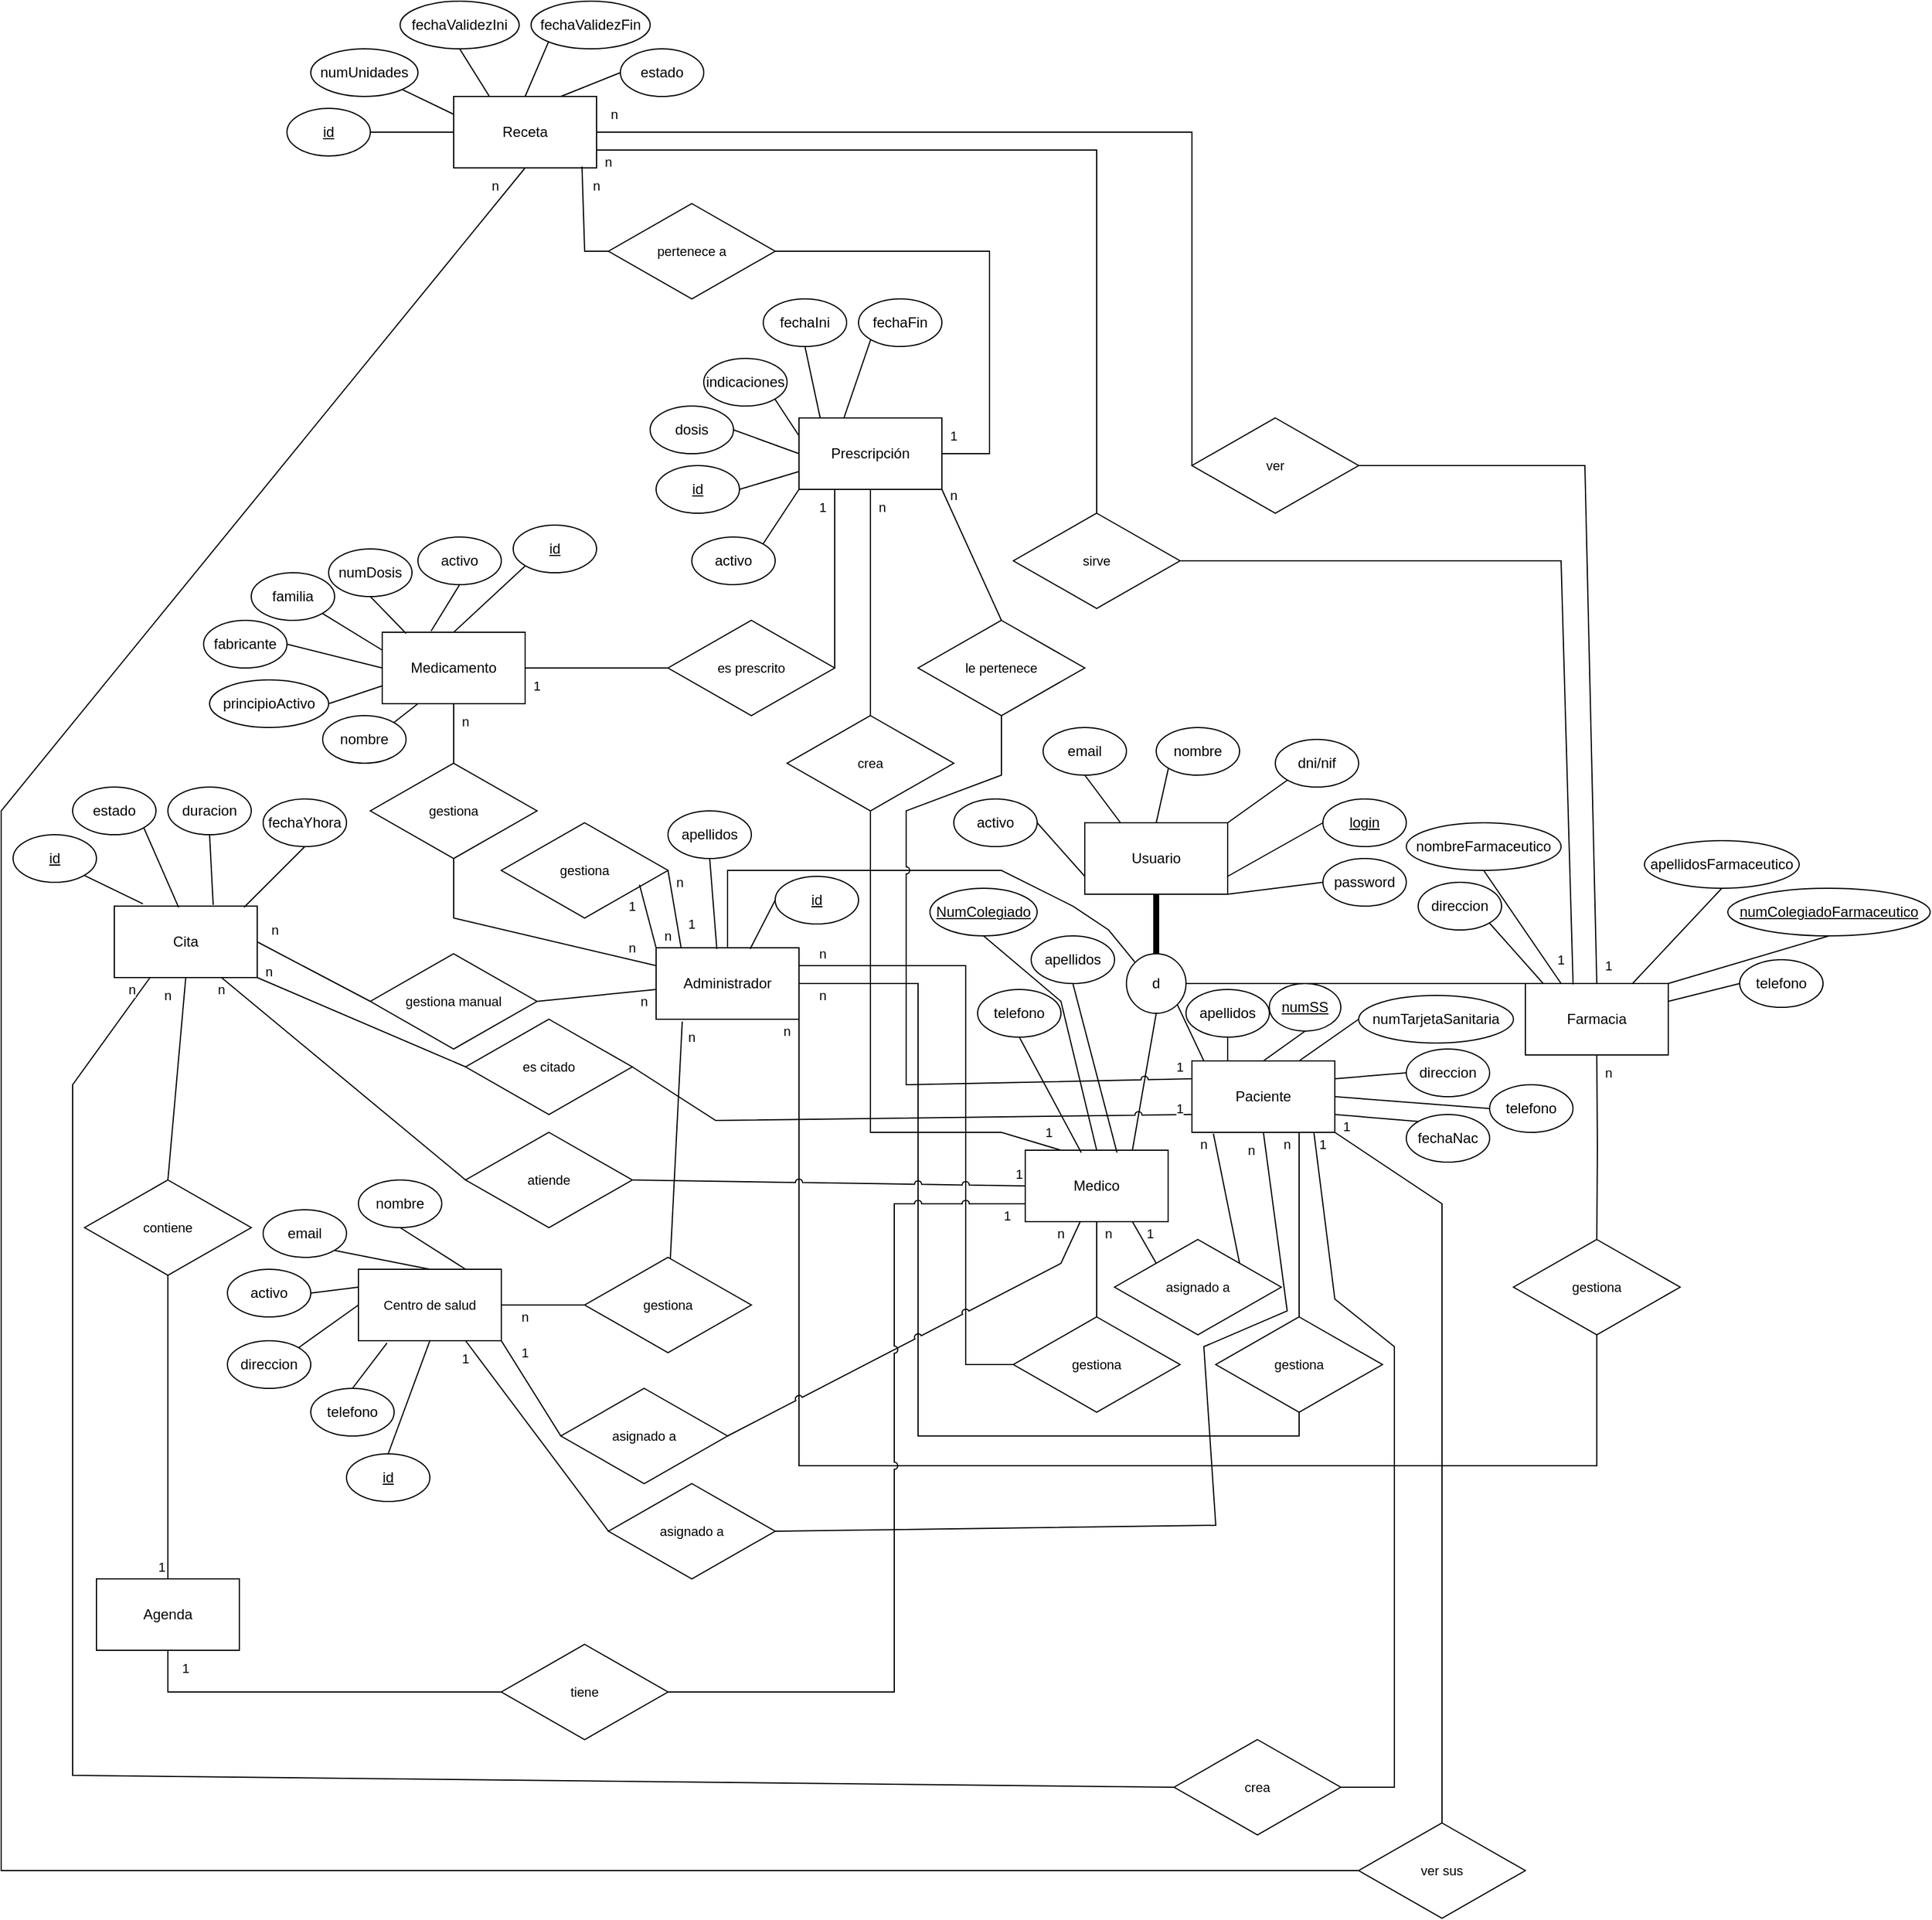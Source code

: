 <mxfile version="24.9.2">
  <diagram id="R2lEEEUBdFMjLlhIrx00" name="Page-1">
    <mxGraphModel dx="2982" dy="2455" grid="1" gridSize="10" guides="1" tooltips="1" connect="1" arrows="1" fold="1" page="1" pageScale="1" pageWidth="850" pageHeight="1100" math="0" shadow="0" extFonts="Permanent Marker^https://fonts.googleapis.com/css?family=Permanent+Marker">
      <root>
        <mxCell id="0" />
        <mxCell id="1" parent="0" />
        <mxCell id="Gm96oOXH4LsC9YQxMEgH-8" style="edgeStyle=orthogonalEdgeStyle;rounded=0;orthogonalLoop=1;jettySize=auto;html=1;exitX=0.5;exitY=1;exitDx=0;exitDy=0;entryX=0.5;entryY=0;entryDx=0;entryDy=0;strokeColor=default;endArrow=none;endFill=0;strokeWidth=5;" edge="1" parent="1" source="Gm96oOXH4LsC9YQxMEgH-1" target="Gm96oOXH4LsC9YQxMEgH-7">
          <mxGeometry relative="1" as="geometry" />
        </mxCell>
        <mxCell id="Gm96oOXH4LsC9YQxMEgH-1" value="Usuario" style="rounded=0;whiteSpace=wrap;html=1;" vertex="1" parent="1">
          <mxGeometry x="330" y="80" width="120" height="60" as="geometry" />
        </mxCell>
        <mxCell id="Gm96oOXH4LsC9YQxMEgH-2" value="&lt;u&gt;login&lt;/u&gt;" style="ellipse;whiteSpace=wrap;html=1;" vertex="1" parent="1">
          <mxGeometry x="530" y="60" width="70" height="40" as="geometry" />
        </mxCell>
        <mxCell id="Gm96oOXH4LsC9YQxMEgH-3" value="password" style="ellipse;whiteSpace=wrap;html=1;" vertex="1" parent="1">
          <mxGeometry x="530" y="110" width="70" height="40" as="geometry" />
        </mxCell>
        <mxCell id="Gm96oOXH4LsC9YQxMEgH-5" value="" style="endArrow=none;html=1;rounded=0;exitX=0;exitY=0.5;exitDx=0;exitDy=0;entryX=1;entryY=0.75;entryDx=0;entryDy=0;" edge="1" parent="1" source="Gm96oOXH4LsC9YQxMEgH-2" target="Gm96oOXH4LsC9YQxMEgH-1">
          <mxGeometry width="50" height="50" relative="1" as="geometry">
            <mxPoint x="400" y="480" as="sourcePoint" />
            <mxPoint x="450" y="430" as="targetPoint" />
          </mxGeometry>
        </mxCell>
        <mxCell id="Gm96oOXH4LsC9YQxMEgH-6" value="" style="endArrow=none;html=1;rounded=0;exitX=0;exitY=0.5;exitDx=0;exitDy=0;entryX=1;entryY=1;entryDx=0;entryDy=0;" edge="1" parent="1" source="Gm96oOXH4LsC9YQxMEgH-3" target="Gm96oOXH4LsC9YQxMEgH-1">
          <mxGeometry width="50" height="50" relative="1" as="geometry">
            <mxPoint x="400" y="480" as="sourcePoint" />
            <mxPoint x="450" y="430" as="targetPoint" />
          </mxGeometry>
        </mxCell>
        <mxCell id="Gm96oOXH4LsC9YQxMEgH-13" style="rounded=0;orthogonalLoop=1;jettySize=auto;html=1;exitX=0;exitY=0;exitDx=0;exitDy=0;entryX=0.5;entryY=0;entryDx=0;entryDy=0;endArrow=none;endFill=0;" edge="1" parent="1" source="Gm96oOXH4LsC9YQxMEgH-7" target="Gm96oOXH4LsC9YQxMEgH-11">
          <mxGeometry relative="1" as="geometry">
            <Array as="points">
              <mxPoint x="350" y="170" />
              <mxPoint x="320" y="150" />
              <mxPoint x="260" y="120" />
              <mxPoint x="30" y="120" />
            </Array>
          </mxGeometry>
        </mxCell>
        <mxCell id="Gm96oOXH4LsC9YQxMEgH-14" style="rounded=0;orthogonalLoop=1;jettySize=auto;html=1;exitX=0.5;exitY=1;exitDx=0;exitDy=0;entryX=0.75;entryY=0;entryDx=0;entryDy=0;endArrow=none;endFill=0;" edge="1" parent="1" source="Gm96oOXH4LsC9YQxMEgH-7" target="Gm96oOXH4LsC9YQxMEgH-12">
          <mxGeometry relative="1" as="geometry" />
        </mxCell>
        <mxCell id="Gm96oOXH4LsC9YQxMEgH-15" style="shape=connector;rounded=0;orthogonalLoop=1;jettySize=auto;html=1;exitX=1;exitY=1;exitDx=0;exitDy=0;strokeColor=default;align=center;verticalAlign=middle;fontFamily=Helvetica;fontSize=11;fontColor=default;labelBackgroundColor=default;endArrow=none;endFill=0;" edge="1" parent="1" source="Gm96oOXH4LsC9YQxMEgH-7">
          <mxGeometry relative="1" as="geometry">
            <mxPoint x="430" y="280" as="targetPoint" />
          </mxGeometry>
        </mxCell>
        <mxCell id="Gm96oOXH4LsC9YQxMEgH-16" style="shape=connector;rounded=0;orthogonalLoop=1;jettySize=auto;html=1;exitX=1;exitY=0.5;exitDx=0;exitDy=0;entryX=0.5;entryY=0;entryDx=0;entryDy=0;strokeColor=default;align=center;verticalAlign=middle;fontFamily=Helvetica;fontSize=11;fontColor=default;labelBackgroundColor=default;endArrow=none;endFill=0;" edge="1" parent="1" source="Gm96oOXH4LsC9YQxMEgH-7" target="Gm96oOXH4LsC9YQxMEgH-9">
          <mxGeometry relative="1" as="geometry" />
        </mxCell>
        <mxCell id="Gm96oOXH4LsC9YQxMEgH-7" value="d" style="ellipse;whiteSpace=wrap;html=1;" vertex="1" parent="1">
          <mxGeometry x="365" y="190" width="50" height="50" as="geometry" />
        </mxCell>
        <mxCell id="Gm96oOXH4LsC9YQxMEgH-271" style="edgeStyle=none;shape=connector;rounded=0;orthogonalLoop=1;jettySize=auto;html=1;exitX=0.5;exitY=0;exitDx=0;exitDy=0;entryX=1;entryY=0.5;entryDx=0;entryDy=0;strokeColor=default;align=center;verticalAlign=middle;fontFamily=Helvetica;fontSize=11;fontColor=default;labelBackgroundColor=default;endArrow=none;endFill=0;" edge="1" parent="1" source="Gm96oOXH4LsC9YQxMEgH-9" target="Gm96oOXH4LsC9YQxMEgH-270">
          <mxGeometry relative="1" as="geometry">
            <Array as="points">
              <mxPoint x="750" y="-220" />
            </Array>
          </mxGeometry>
        </mxCell>
        <mxCell id="Gm96oOXH4LsC9YQxMEgH-9" value="Farmacia" style="rounded=0;whiteSpace=wrap;html=1;" vertex="1" parent="1">
          <mxGeometry x="700" y="215" width="120" height="60" as="geometry" />
        </mxCell>
        <mxCell id="Gm96oOXH4LsC9YQxMEgH-159" style="edgeStyle=none;shape=connector;rounded=0;orthogonalLoop=1;jettySize=auto;html=1;exitX=0;exitY=0.75;exitDx=0;exitDy=0;entryX=1;entryY=0.5;entryDx=0;entryDy=0;strokeColor=default;align=center;verticalAlign=middle;fontFamily=Helvetica;fontSize=11;fontColor=default;labelBackgroundColor=default;endArrow=none;endFill=0;jumpStyle=arc;" edge="1" parent="1" source="Gm96oOXH4LsC9YQxMEgH-10" target="Gm96oOXH4LsC9YQxMEgH-157">
          <mxGeometry relative="1" as="geometry">
            <Array as="points">
              <mxPoint x="20" y="330" />
            </Array>
          </mxGeometry>
        </mxCell>
        <mxCell id="Gm96oOXH4LsC9YQxMEgH-215" style="edgeStyle=none;shape=connector;rounded=0;orthogonalLoop=1;jettySize=auto;html=1;exitX=0;exitY=0.25;exitDx=0;exitDy=0;entryX=0.5;entryY=1;entryDx=0;entryDy=0;strokeColor=default;align=center;verticalAlign=middle;fontFamily=Helvetica;fontSize=11;fontColor=default;labelBackgroundColor=default;endArrow=none;endFill=0;jumpStyle=arc;" edge="1" parent="1" source="Gm96oOXH4LsC9YQxMEgH-10" target="Gm96oOXH4LsC9YQxMEgH-214">
          <mxGeometry relative="1" as="geometry">
            <Array as="points">
              <mxPoint x="180" y="300" />
              <mxPoint x="180" y="70" />
              <mxPoint x="260" y="40" />
            </Array>
          </mxGeometry>
        </mxCell>
        <mxCell id="Gm96oOXH4LsC9YQxMEgH-238" style="edgeStyle=none;shape=connector;rounded=0;orthogonalLoop=1;jettySize=auto;html=1;exitX=0.852;exitY=0.98;exitDx=0;exitDy=0;entryX=1;entryY=0.5;entryDx=0;entryDy=0;strokeColor=default;align=center;verticalAlign=middle;fontFamily=Helvetica;fontSize=11;fontColor=default;labelBackgroundColor=default;endArrow=none;endFill=0;exitPerimeter=0;" edge="1" parent="1" source="Gm96oOXH4LsC9YQxMEgH-10" target="Gm96oOXH4LsC9YQxMEgH-237">
          <mxGeometry relative="1" as="geometry">
            <Array as="points">
              <mxPoint x="540" y="480" />
              <mxPoint x="590" y="520" />
              <mxPoint x="590" y="890" />
            </Array>
          </mxGeometry>
        </mxCell>
        <mxCell id="Gm96oOXH4LsC9YQxMEgH-266" style="edgeStyle=none;shape=connector;rounded=0;orthogonalLoop=1;jettySize=auto;html=1;exitX=1;exitY=1;exitDx=0;exitDy=0;entryX=0.5;entryY=0;entryDx=0;entryDy=0;strokeColor=default;align=center;verticalAlign=middle;fontFamily=Helvetica;fontSize=11;fontColor=default;labelBackgroundColor=default;endArrow=none;endFill=0;" edge="1" parent="1" source="Gm96oOXH4LsC9YQxMEgH-10" target="Gm96oOXH4LsC9YQxMEgH-265">
          <mxGeometry relative="1" as="geometry">
            <Array as="points">
              <mxPoint x="630" y="400" />
            </Array>
          </mxGeometry>
        </mxCell>
        <mxCell id="Gm96oOXH4LsC9YQxMEgH-10" value="Paciente" style="rounded=0;whiteSpace=wrap;html=1;" vertex="1" parent="1">
          <mxGeometry x="420" y="280" width="120" height="60" as="geometry" />
        </mxCell>
        <mxCell id="Gm96oOXH4LsC9YQxMEgH-57" style="edgeStyle=orthogonalEdgeStyle;shape=connector;rounded=0;orthogonalLoop=1;jettySize=auto;html=1;exitX=1;exitY=0.25;exitDx=0;exitDy=0;strokeColor=default;align=center;verticalAlign=middle;fontFamily=Helvetica;fontSize=11;fontColor=default;labelBackgroundColor=default;endArrow=none;endFill=0;entryX=0;entryY=0.5;entryDx=0;entryDy=0;" edge="1" parent="1" source="Gm96oOXH4LsC9YQxMEgH-11" target="Gm96oOXH4LsC9YQxMEgH-50">
          <mxGeometry relative="1" as="geometry">
            <mxPoint x="80" y="280" as="targetPoint" />
            <Array as="points">
              <mxPoint x="230" y="200" />
              <mxPoint x="230" y="535" />
            </Array>
          </mxGeometry>
        </mxCell>
        <mxCell id="Gm96oOXH4LsC9YQxMEgH-59" style="edgeStyle=orthogonalEdgeStyle;shape=connector;rounded=0;orthogonalLoop=1;jettySize=auto;html=1;exitX=1;exitY=0.5;exitDx=0;exitDy=0;entryX=0.5;entryY=1;entryDx=0;entryDy=0;strokeColor=default;align=center;verticalAlign=middle;fontFamily=Helvetica;fontSize=11;fontColor=default;labelBackgroundColor=default;endArrow=none;endFill=0;" edge="1" parent="1" source="Gm96oOXH4LsC9YQxMEgH-11" target="Gm96oOXH4LsC9YQxMEgH-55">
          <mxGeometry relative="1" as="geometry">
            <Array as="points">
              <mxPoint x="190" y="215" />
              <mxPoint x="190" y="595" />
              <mxPoint x="510" y="595" />
            </Array>
          </mxGeometry>
        </mxCell>
        <mxCell id="Gm96oOXH4LsC9YQxMEgH-61" style="edgeStyle=orthogonalEdgeStyle;shape=connector;rounded=0;orthogonalLoop=1;jettySize=auto;html=1;exitX=1;exitY=1;exitDx=0;exitDy=0;entryX=0.5;entryY=1;entryDx=0;entryDy=0;strokeColor=default;align=center;verticalAlign=middle;fontFamily=Helvetica;fontSize=11;fontColor=default;labelBackgroundColor=default;endArrow=none;endFill=0;" edge="1" parent="1" source="Gm96oOXH4LsC9YQxMEgH-11" target="Gm96oOXH4LsC9YQxMEgH-56">
          <mxGeometry relative="1" as="geometry">
            <Array as="points">
              <mxPoint x="90" y="620" />
              <mxPoint x="760" y="620" />
            </Array>
          </mxGeometry>
        </mxCell>
        <mxCell id="Gm96oOXH4LsC9YQxMEgH-145" style="edgeStyle=none;shape=connector;rounded=0;orthogonalLoop=1;jettySize=auto;html=1;entryX=1;entryY=0.5;entryDx=0;entryDy=0;strokeColor=default;align=center;verticalAlign=middle;fontFamily=Helvetica;fontSize=11;fontColor=default;labelBackgroundColor=default;endArrow=none;endFill=0;" edge="1" parent="1" target="Gm96oOXH4LsC9YQxMEgH-144">
          <mxGeometry relative="1" as="geometry">
            <mxPoint x="-30" y="220" as="sourcePoint" />
          </mxGeometry>
        </mxCell>
        <mxCell id="Gm96oOXH4LsC9YQxMEgH-11" value="Administrador" style="rounded=0;whiteSpace=wrap;html=1;" vertex="1" parent="1">
          <mxGeometry x="-30" y="185" width="120" height="60" as="geometry" />
        </mxCell>
        <mxCell id="Gm96oOXH4LsC9YQxMEgH-79" style="edgeStyle=none;shape=connector;rounded=0;orthogonalLoop=1;jettySize=auto;html=1;entryX=1;entryY=0.5;entryDx=0;entryDy=0;strokeColor=default;align=center;verticalAlign=middle;fontFamily=Helvetica;fontSize=11;fontColor=default;labelBackgroundColor=default;endArrow=none;endFill=0;startArrow=none;startFill=0;jumpStyle=arc;" edge="1" parent="1" source="Gm96oOXH4LsC9YQxMEgH-12" target="Gm96oOXH4LsC9YQxMEgH-78">
          <mxGeometry relative="1" as="geometry">
            <Array as="points">
              <mxPoint x="310" y="450" />
            </Array>
          </mxGeometry>
        </mxCell>
        <mxCell id="Gm96oOXH4LsC9YQxMEgH-158" style="edgeStyle=none;shape=connector;rounded=0;orthogonalLoop=1;jettySize=auto;html=1;exitX=0;exitY=0.5;exitDx=0;exitDy=0;entryX=1;entryY=0.5;entryDx=0;entryDy=0;strokeColor=default;align=center;verticalAlign=middle;fontFamily=Helvetica;fontSize=11;fontColor=default;labelBackgroundColor=default;endArrow=none;endFill=0;jumpStyle=arc;" edge="1" parent="1" source="Gm96oOXH4LsC9YQxMEgH-12" target="Gm96oOXH4LsC9YQxMEgH-156">
          <mxGeometry relative="1" as="geometry" />
        </mxCell>
        <mxCell id="Gm96oOXH4LsC9YQxMEgH-199" style="edgeStyle=none;shape=connector;rounded=0;orthogonalLoop=1;jettySize=auto;html=1;exitX=0;exitY=0.75;exitDx=0;exitDy=0;entryX=1;entryY=0.5;entryDx=0;entryDy=0;strokeColor=default;align=center;verticalAlign=middle;fontFamily=Helvetica;fontSize=11;fontColor=default;labelBackgroundColor=default;endArrow=none;endFill=0;jumpStyle=arc;" edge="1" parent="1" source="Gm96oOXH4LsC9YQxMEgH-12" target="Gm96oOXH4LsC9YQxMEgH-198">
          <mxGeometry relative="1" as="geometry">
            <Array as="points">
              <mxPoint x="170" y="400" />
              <mxPoint x="170" y="810" />
            </Array>
          </mxGeometry>
        </mxCell>
        <mxCell id="Gm96oOXH4LsC9YQxMEgH-208" style="edgeStyle=none;shape=connector;rounded=0;orthogonalLoop=1;jettySize=auto;html=1;exitX=0.25;exitY=0;exitDx=0;exitDy=0;entryX=0.5;entryY=1;entryDx=0;entryDy=0;strokeColor=default;align=center;verticalAlign=middle;fontFamily=Helvetica;fontSize=11;fontColor=default;labelBackgroundColor=default;endArrow=none;endFill=0;" edge="1" parent="1" source="Gm96oOXH4LsC9YQxMEgH-12" target="Gm96oOXH4LsC9YQxMEgH-209">
          <mxGeometry relative="1" as="geometry">
            <mxPoint x="150" y="-60" as="targetPoint" />
            <Array as="points">
              <mxPoint x="260" y="340" />
              <mxPoint x="150" y="340" />
            </Array>
          </mxGeometry>
        </mxCell>
        <mxCell id="Gm96oOXH4LsC9YQxMEgH-12" value="Medico" style="rounded=0;whiteSpace=wrap;html=1;" vertex="1" parent="1">
          <mxGeometry x="280" y="355" width="120" height="60" as="geometry" />
        </mxCell>
        <mxCell id="Gm96oOXH4LsC9YQxMEgH-24" style="shape=connector;rounded=0;orthogonalLoop=1;jettySize=auto;html=1;exitX=0;exitY=1;exitDx=0;exitDy=0;entryX=1;entryY=0;entryDx=0;entryDy=0;strokeColor=default;align=center;verticalAlign=middle;fontFamily=Helvetica;fontSize=11;fontColor=default;labelBackgroundColor=default;endArrow=none;endFill=0;" edge="1" parent="1" source="Gm96oOXH4LsC9YQxMEgH-17" target="Gm96oOXH4LsC9YQxMEgH-1">
          <mxGeometry relative="1" as="geometry" />
        </mxCell>
        <mxCell id="Gm96oOXH4LsC9YQxMEgH-17" value="dni/nif" style="ellipse;whiteSpace=wrap;html=1;" vertex="1" parent="1">
          <mxGeometry x="490" y="10" width="70" height="40" as="geometry" />
        </mxCell>
        <mxCell id="Gm96oOXH4LsC9YQxMEgH-23" style="shape=connector;rounded=0;orthogonalLoop=1;jettySize=auto;html=1;exitX=0;exitY=1;exitDx=0;exitDy=0;entryX=0.5;entryY=0;entryDx=0;entryDy=0;strokeColor=default;align=center;verticalAlign=middle;fontFamily=Helvetica;fontSize=11;fontColor=default;labelBackgroundColor=default;endArrow=none;endFill=0;" edge="1" parent="1" source="Gm96oOXH4LsC9YQxMEgH-18" target="Gm96oOXH4LsC9YQxMEgH-1">
          <mxGeometry relative="1" as="geometry" />
        </mxCell>
        <mxCell id="Gm96oOXH4LsC9YQxMEgH-18" value="nombre" style="ellipse;whiteSpace=wrap;html=1;" vertex="1" parent="1">
          <mxGeometry x="390" width="70" height="40" as="geometry" />
        </mxCell>
        <mxCell id="Gm96oOXH4LsC9YQxMEgH-22" style="shape=connector;rounded=0;orthogonalLoop=1;jettySize=auto;html=1;exitX=0.5;exitY=1;exitDx=0;exitDy=0;entryX=0.25;entryY=0;entryDx=0;entryDy=0;strokeColor=default;align=center;verticalAlign=middle;fontFamily=Helvetica;fontSize=11;fontColor=default;labelBackgroundColor=default;endArrow=none;endFill=0;" edge="1" parent="1" source="Gm96oOXH4LsC9YQxMEgH-19" target="Gm96oOXH4LsC9YQxMEgH-1">
          <mxGeometry relative="1" as="geometry" />
        </mxCell>
        <mxCell id="Gm96oOXH4LsC9YQxMEgH-19" value="email" style="ellipse;whiteSpace=wrap;html=1;" vertex="1" parent="1">
          <mxGeometry x="295" width="70" height="40" as="geometry" />
        </mxCell>
        <mxCell id="Gm96oOXH4LsC9YQxMEgH-21" style="shape=connector;rounded=0;orthogonalLoop=1;jettySize=auto;html=1;exitX=1;exitY=0.5;exitDx=0;exitDy=0;entryX=0;entryY=0.75;entryDx=0;entryDy=0;strokeColor=default;align=center;verticalAlign=middle;fontFamily=Helvetica;fontSize=11;fontColor=default;labelBackgroundColor=default;endArrow=none;endFill=0;" edge="1" parent="1" source="Gm96oOXH4LsC9YQxMEgH-20" target="Gm96oOXH4LsC9YQxMEgH-1">
          <mxGeometry relative="1" as="geometry" />
        </mxCell>
        <mxCell id="Gm96oOXH4LsC9YQxMEgH-20" value="activo" style="ellipse;whiteSpace=wrap;html=1;" vertex="1" parent="1">
          <mxGeometry x="220" y="60" width="70" height="40" as="geometry" />
        </mxCell>
        <mxCell id="Gm96oOXH4LsC9YQxMEgH-25" value="gestiona" style="rhombus;whiteSpace=wrap;html=1;fontFamily=Helvetica;fontSize=11;fontColor=default;labelBackgroundColor=default;" vertex="1" parent="1">
          <mxGeometry x="-160" y="80" width="140" height="80" as="geometry" />
        </mxCell>
        <mxCell id="Gm96oOXH4LsC9YQxMEgH-28" value="1" style="text;html=1;align=center;verticalAlign=middle;whiteSpace=wrap;rounded=0;fontFamily=Helvetica;fontSize=11;fontColor=default;labelBackgroundColor=default;" vertex="1" parent="1">
          <mxGeometry x="-80" y="135" width="60" height="30" as="geometry" />
        </mxCell>
        <mxCell id="Gm96oOXH4LsC9YQxMEgH-29" value="1" style="text;html=1;align=center;verticalAlign=middle;whiteSpace=wrap;rounded=0;fontFamily=Helvetica;fontSize=11;fontColor=default;labelBackgroundColor=default;" vertex="1" parent="1">
          <mxGeometry x="-30" y="150" width="60" height="30" as="geometry" />
        </mxCell>
        <mxCell id="Gm96oOXH4LsC9YQxMEgH-30" value="n" style="text;html=1;align=center;verticalAlign=middle;whiteSpace=wrap;rounded=0;fontFamily=Helvetica;fontSize=11;fontColor=default;labelBackgroundColor=default;" vertex="1" parent="1">
          <mxGeometry x="-50" y="160" width="60" height="30" as="geometry" />
        </mxCell>
        <mxCell id="Gm96oOXH4LsC9YQxMEgH-31" value="n" style="text;html=1;align=center;verticalAlign=middle;whiteSpace=wrap;rounded=0;fontFamily=Helvetica;fontSize=11;fontColor=default;labelBackgroundColor=default;" vertex="1" parent="1">
          <mxGeometry x="-40" y="115" width="60" height="30" as="geometry" />
        </mxCell>
        <mxCell id="Gm96oOXH4LsC9YQxMEgH-34" style="edgeStyle=none;shape=connector;rounded=0;orthogonalLoop=1;jettySize=auto;html=1;exitX=1;exitY=0.5;exitDx=0;exitDy=0;entryX=0;entryY=0.5;entryDx=0;entryDy=0;strokeColor=default;align=center;verticalAlign=middle;fontFamily=Helvetica;fontSize=11;fontColor=default;labelBackgroundColor=default;endArrow=none;endFill=0;" edge="1" parent="1" source="Gm96oOXH4LsC9YQxMEgH-32" target="Gm96oOXH4LsC9YQxMEgH-33">
          <mxGeometry relative="1" as="geometry" />
        </mxCell>
        <mxCell id="Gm96oOXH4LsC9YQxMEgH-32" value="Centro de salud" style="rounded=0;whiteSpace=wrap;html=1;fontFamily=Helvetica;fontSize=11;fontColor=default;labelBackgroundColor=default;" vertex="1" parent="1">
          <mxGeometry x="-280" y="455" width="120" height="60" as="geometry" />
        </mxCell>
        <mxCell id="Gm96oOXH4LsC9YQxMEgH-35" style="edgeStyle=none;shape=connector;rounded=0;orthogonalLoop=1;jettySize=auto;html=1;entryX=0.183;entryY=1.033;entryDx=0;entryDy=0;strokeColor=default;align=center;verticalAlign=middle;fontFamily=Helvetica;fontSize=11;fontColor=default;labelBackgroundColor=default;endArrow=none;endFill=0;entryPerimeter=0;" edge="1" parent="1" source="Gm96oOXH4LsC9YQxMEgH-33" target="Gm96oOXH4LsC9YQxMEgH-11">
          <mxGeometry relative="1" as="geometry" />
        </mxCell>
        <mxCell id="Gm96oOXH4LsC9YQxMEgH-33" value="gestiona" style="rhombus;whiteSpace=wrap;html=1;fontFamily=Helvetica;fontSize=11;fontColor=default;labelBackgroundColor=default;" vertex="1" parent="1">
          <mxGeometry x="-90" y="445" width="140" height="80" as="geometry" />
        </mxCell>
        <mxCell id="Gm96oOXH4LsC9YQxMEgH-36" value="n" style="text;html=1;align=center;verticalAlign=middle;whiteSpace=wrap;rounded=0;fontFamily=Helvetica;fontSize=11;fontColor=default;labelBackgroundColor=default;" vertex="1" parent="1">
          <mxGeometry x="-30" y="245" width="60" height="30" as="geometry" />
        </mxCell>
        <mxCell id="Gm96oOXH4LsC9YQxMEgH-37" value="n" style="text;html=1;align=center;verticalAlign=middle;whiteSpace=wrap;rounded=0;fontFamily=Helvetica;fontSize=11;fontColor=default;labelBackgroundColor=default;" vertex="1" parent="1">
          <mxGeometry x="-170" y="480" width="60" height="30" as="geometry" />
        </mxCell>
        <mxCell id="Gm96oOXH4LsC9YQxMEgH-43" style="edgeStyle=none;shape=connector;rounded=0;orthogonalLoop=1;jettySize=auto;html=1;exitX=0.5;exitY=1;exitDx=0;exitDy=0;entryX=0.75;entryY=0;entryDx=0;entryDy=0;strokeColor=default;align=center;verticalAlign=middle;fontFamily=Helvetica;fontSize=11;fontColor=default;labelBackgroundColor=default;endArrow=none;endFill=0;" edge="1" parent="1" source="Gm96oOXH4LsC9YQxMEgH-38" target="Gm96oOXH4LsC9YQxMEgH-32">
          <mxGeometry relative="1" as="geometry" />
        </mxCell>
        <mxCell id="Gm96oOXH4LsC9YQxMEgH-38" value="nombre" style="ellipse;whiteSpace=wrap;html=1;" vertex="1" parent="1">
          <mxGeometry x="-280" y="380" width="70" height="40" as="geometry" />
        </mxCell>
        <mxCell id="Gm96oOXH4LsC9YQxMEgH-44" style="edgeStyle=none;shape=connector;rounded=0;orthogonalLoop=1;jettySize=auto;html=1;exitX=1;exitY=1;exitDx=0;exitDy=0;entryX=0.5;entryY=0;entryDx=0;entryDy=0;strokeColor=default;align=center;verticalAlign=middle;fontFamily=Helvetica;fontSize=11;fontColor=default;labelBackgroundColor=default;endArrow=none;endFill=0;" edge="1" parent="1" source="Gm96oOXH4LsC9YQxMEgH-39" target="Gm96oOXH4LsC9YQxMEgH-32">
          <mxGeometry relative="1" as="geometry" />
        </mxCell>
        <mxCell id="Gm96oOXH4LsC9YQxMEgH-39" value="email" style="ellipse;whiteSpace=wrap;html=1;" vertex="1" parent="1">
          <mxGeometry x="-360" y="405" width="70" height="40" as="geometry" />
        </mxCell>
        <mxCell id="Gm96oOXH4LsC9YQxMEgH-45" style="edgeStyle=none;shape=connector;rounded=0;orthogonalLoop=1;jettySize=auto;html=1;exitX=1;exitY=0.5;exitDx=0;exitDy=0;entryX=0;entryY=0.25;entryDx=0;entryDy=0;strokeColor=default;align=center;verticalAlign=middle;fontFamily=Helvetica;fontSize=11;fontColor=default;labelBackgroundColor=default;endArrow=none;endFill=0;" edge="1" parent="1" source="Gm96oOXH4LsC9YQxMEgH-40" target="Gm96oOXH4LsC9YQxMEgH-32">
          <mxGeometry relative="1" as="geometry" />
        </mxCell>
        <mxCell id="Gm96oOXH4LsC9YQxMEgH-40" value="activo" style="ellipse;whiteSpace=wrap;html=1;" vertex="1" parent="1">
          <mxGeometry x="-390" y="455" width="70" height="40" as="geometry" />
        </mxCell>
        <mxCell id="Gm96oOXH4LsC9YQxMEgH-46" style="edgeStyle=none;shape=connector;rounded=0;orthogonalLoop=1;jettySize=auto;html=1;exitX=1;exitY=0;exitDx=0;exitDy=0;entryX=0;entryY=0.5;entryDx=0;entryDy=0;strokeColor=default;align=center;verticalAlign=middle;fontFamily=Helvetica;fontSize=11;fontColor=default;labelBackgroundColor=default;endArrow=none;endFill=0;" edge="1" parent="1" source="Gm96oOXH4LsC9YQxMEgH-41" target="Gm96oOXH4LsC9YQxMEgH-32">
          <mxGeometry relative="1" as="geometry" />
        </mxCell>
        <mxCell id="Gm96oOXH4LsC9YQxMEgH-41" value="direccion" style="ellipse;whiteSpace=wrap;html=1;" vertex="1" parent="1">
          <mxGeometry x="-390" y="515" width="70" height="40" as="geometry" />
        </mxCell>
        <mxCell id="Gm96oOXH4LsC9YQxMEgH-42" value="telefono" style="ellipse;whiteSpace=wrap;html=1;" vertex="1" parent="1">
          <mxGeometry x="-320" y="555" width="70" height="40" as="geometry" />
        </mxCell>
        <mxCell id="Gm96oOXH4LsC9YQxMEgH-47" style="edgeStyle=none;shape=connector;rounded=0;orthogonalLoop=1;jettySize=auto;html=1;exitX=0.5;exitY=0;exitDx=0;exitDy=0;entryX=0.2;entryY=1.033;entryDx=0;entryDy=0;entryPerimeter=0;strokeColor=default;align=center;verticalAlign=middle;fontFamily=Helvetica;fontSize=11;fontColor=default;labelBackgroundColor=default;endArrow=none;endFill=0;" edge="1" parent="1" source="Gm96oOXH4LsC9YQxMEgH-42" target="Gm96oOXH4LsC9YQxMEgH-32">
          <mxGeometry relative="1" as="geometry" />
        </mxCell>
        <mxCell id="Gm96oOXH4LsC9YQxMEgH-49" style="edgeStyle=none;shape=connector;rounded=0;orthogonalLoop=1;jettySize=auto;html=1;exitX=0.5;exitY=0;exitDx=0;exitDy=0;entryX=0.5;entryY=1;entryDx=0;entryDy=0;strokeColor=default;align=center;verticalAlign=middle;fontFamily=Helvetica;fontSize=11;fontColor=default;labelBackgroundColor=default;endArrow=none;endFill=0;" edge="1" parent="1" source="Gm96oOXH4LsC9YQxMEgH-48" target="Gm96oOXH4LsC9YQxMEgH-32">
          <mxGeometry relative="1" as="geometry" />
        </mxCell>
        <mxCell id="Gm96oOXH4LsC9YQxMEgH-48" value="&lt;u&gt;id&lt;/u&gt;" style="ellipse;whiteSpace=wrap;html=1;" vertex="1" parent="1">
          <mxGeometry x="-290" y="610" width="70" height="40" as="geometry" />
        </mxCell>
        <mxCell id="Gm96oOXH4LsC9YQxMEgH-58" style="edgeStyle=orthogonalEdgeStyle;shape=connector;rounded=0;orthogonalLoop=1;jettySize=auto;html=1;exitX=0.5;exitY=0;exitDx=0;exitDy=0;entryX=0.5;entryY=1;entryDx=0;entryDy=0;strokeColor=default;align=center;verticalAlign=middle;fontFamily=Helvetica;fontSize=11;fontColor=default;labelBackgroundColor=default;endArrow=none;endFill=0;" edge="1" parent="1" source="Gm96oOXH4LsC9YQxMEgH-50" target="Gm96oOXH4LsC9YQxMEgH-12">
          <mxGeometry relative="1" as="geometry" />
        </mxCell>
        <mxCell id="Gm96oOXH4LsC9YQxMEgH-50" value="gestiona" style="rhombus;whiteSpace=wrap;html=1;fontFamily=Helvetica;fontSize=11;fontColor=default;labelBackgroundColor=default;" vertex="1" parent="1">
          <mxGeometry x="270" y="495" width="140" height="80" as="geometry" />
        </mxCell>
        <mxCell id="Gm96oOXH4LsC9YQxMEgH-60" style="edgeStyle=orthogonalEdgeStyle;shape=connector;rounded=0;orthogonalLoop=1;jettySize=auto;html=1;exitX=0.5;exitY=0;exitDx=0;exitDy=0;entryX=0.75;entryY=1;entryDx=0;entryDy=0;strokeColor=default;align=center;verticalAlign=middle;fontFamily=Helvetica;fontSize=11;fontColor=default;labelBackgroundColor=default;endArrow=none;endFill=0;" edge="1" parent="1" source="Gm96oOXH4LsC9YQxMEgH-55" target="Gm96oOXH4LsC9YQxMEgH-10">
          <mxGeometry relative="1" as="geometry" />
        </mxCell>
        <mxCell id="Gm96oOXH4LsC9YQxMEgH-55" value="gestiona" style="rhombus;whiteSpace=wrap;html=1;fontFamily=Helvetica;fontSize=11;fontColor=default;labelBackgroundColor=default;" vertex="1" parent="1">
          <mxGeometry x="440" y="495" width="140" height="80" as="geometry" />
        </mxCell>
        <mxCell id="Gm96oOXH4LsC9YQxMEgH-62" style="edgeStyle=orthogonalEdgeStyle;shape=connector;rounded=0;orthogonalLoop=1;jettySize=auto;html=1;exitX=0.5;exitY=0;exitDx=0;exitDy=0;entryX=0.5;entryY=1;entryDx=0;entryDy=0;strokeColor=default;align=center;verticalAlign=middle;fontFamily=Helvetica;fontSize=11;fontColor=default;labelBackgroundColor=default;endArrow=none;endFill=0;" edge="1" parent="1" target="Gm96oOXH4LsC9YQxMEgH-9">
          <mxGeometry relative="1" as="geometry">
            <mxPoint x="760" y="430" as="sourcePoint" />
          </mxGeometry>
        </mxCell>
        <mxCell id="Gm96oOXH4LsC9YQxMEgH-56" value="gestiona" style="rhombus;whiteSpace=wrap;html=1;fontFamily=Helvetica;fontSize=11;fontColor=default;labelBackgroundColor=default;" vertex="1" parent="1">
          <mxGeometry x="690" y="430" width="140" height="80" as="geometry" />
        </mxCell>
        <mxCell id="Gm96oOXH4LsC9YQxMEgH-63" value="n" style="text;html=1;align=center;verticalAlign=middle;whiteSpace=wrap;rounded=0;fontFamily=Helvetica;fontSize=11;fontColor=default;labelBackgroundColor=default;" vertex="1" parent="1">
          <mxGeometry x="80" y="175" width="60" height="30" as="geometry" />
        </mxCell>
        <mxCell id="Gm96oOXH4LsC9YQxMEgH-64" value="n" style="text;html=1;align=center;verticalAlign=middle;whiteSpace=wrap;rounded=0;fontFamily=Helvetica;fontSize=11;fontColor=default;labelBackgroundColor=default;" vertex="1" parent="1">
          <mxGeometry x="80" y="210" width="60" height="30" as="geometry" />
        </mxCell>
        <mxCell id="Gm96oOXH4LsC9YQxMEgH-65" value="n" style="text;html=1;align=center;verticalAlign=middle;whiteSpace=wrap;rounded=0;fontFamily=Helvetica;fontSize=11;fontColor=default;labelBackgroundColor=default;" vertex="1" parent="1">
          <mxGeometry x="50" y="240" width="60" height="30" as="geometry" />
        </mxCell>
        <mxCell id="Gm96oOXH4LsC9YQxMEgH-66" value="n" style="text;html=1;align=center;verticalAlign=middle;whiteSpace=wrap;rounded=0;fontFamily=Helvetica;fontSize=11;fontColor=default;labelBackgroundColor=default;" vertex="1" parent="1">
          <mxGeometry x="320" y="410" width="60" height="30" as="geometry" />
        </mxCell>
        <mxCell id="Gm96oOXH4LsC9YQxMEgH-67" value="n" style="text;html=1;align=center;verticalAlign=middle;whiteSpace=wrap;rounded=0;fontFamily=Helvetica;fontSize=11;fontColor=default;labelBackgroundColor=default;" vertex="1" parent="1">
          <mxGeometry x="470" y="335" width="60" height="30" as="geometry" />
        </mxCell>
        <mxCell id="Gm96oOXH4LsC9YQxMEgH-68" value="n" style="text;html=1;align=center;verticalAlign=middle;whiteSpace=wrap;rounded=0;fontFamily=Helvetica;fontSize=11;fontColor=default;labelBackgroundColor=default;" vertex="1" parent="1">
          <mxGeometry x="740" y="275" width="60" height="30" as="geometry" />
        </mxCell>
        <mxCell id="Gm96oOXH4LsC9YQxMEgH-69" value="apellidos" style="ellipse;whiteSpace=wrap;html=1;" vertex="1" parent="1">
          <mxGeometry x="-20" y="70" width="70" height="40" as="geometry" />
        </mxCell>
        <mxCell id="Gm96oOXH4LsC9YQxMEgH-71" value="apellidos" style="ellipse;whiteSpace=wrap;html=1;" vertex="1" parent="1">
          <mxGeometry x="285" y="175" width="70" height="40" as="geometry" />
        </mxCell>
        <mxCell id="Gm96oOXH4LsC9YQxMEgH-75" style="edgeStyle=none;shape=connector;rounded=0;orthogonalLoop=1;jettySize=auto;html=1;exitX=0.5;exitY=1;exitDx=0;exitDy=0;entryX=0.5;entryY=0;entryDx=0;entryDy=0;strokeColor=default;align=center;verticalAlign=middle;fontFamily=Helvetica;fontSize=11;fontColor=default;labelBackgroundColor=default;endArrow=none;endFill=0;" edge="1" parent="1" source="Gm96oOXH4LsC9YQxMEgH-72" target="Gm96oOXH4LsC9YQxMEgH-12">
          <mxGeometry relative="1" as="geometry">
            <Array as="points">
              <mxPoint x="310" y="230" />
            </Array>
          </mxGeometry>
        </mxCell>
        <mxCell id="Gm96oOXH4LsC9YQxMEgH-72" value="&lt;u&gt;NumColegiado&lt;/u&gt;" style="ellipse;whiteSpace=wrap;html=1;" vertex="1" parent="1">
          <mxGeometry x="200" y="135" width="90" height="40" as="geometry" />
        </mxCell>
        <mxCell id="Gm96oOXH4LsC9YQxMEgH-74" value="telefono" style="ellipse;whiteSpace=wrap;html=1;" vertex="1" parent="1">
          <mxGeometry x="240" y="220" width="70" height="40" as="geometry" />
        </mxCell>
        <mxCell id="Gm96oOXH4LsC9YQxMEgH-76" style="edgeStyle=none;shape=connector;rounded=0;orthogonalLoop=1;jettySize=auto;html=1;exitX=0.5;exitY=1;exitDx=0;exitDy=0;entryX=0.642;entryY=0.033;entryDx=0;entryDy=0;entryPerimeter=0;strokeColor=default;align=center;verticalAlign=middle;fontFamily=Helvetica;fontSize=11;fontColor=default;labelBackgroundColor=default;endArrow=none;endFill=0;" edge="1" parent="1" source="Gm96oOXH4LsC9YQxMEgH-71" target="Gm96oOXH4LsC9YQxMEgH-12">
          <mxGeometry relative="1" as="geometry" />
        </mxCell>
        <mxCell id="Gm96oOXH4LsC9YQxMEgH-77" style="edgeStyle=none;shape=connector;rounded=0;orthogonalLoop=1;jettySize=auto;html=1;exitX=0.5;exitY=1;exitDx=0;exitDy=0;entryX=0.392;entryY=0.033;entryDx=0;entryDy=0;entryPerimeter=0;strokeColor=default;align=center;verticalAlign=middle;fontFamily=Helvetica;fontSize=11;fontColor=default;labelBackgroundColor=default;endArrow=none;endFill=0;" edge="1" parent="1" source="Gm96oOXH4LsC9YQxMEgH-74" target="Gm96oOXH4LsC9YQxMEgH-12">
          <mxGeometry relative="1" as="geometry" />
        </mxCell>
        <mxCell id="Gm96oOXH4LsC9YQxMEgH-80" style="edgeStyle=none;shape=connector;rounded=0;orthogonalLoop=1;jettySize=auto;html=1;exitX=0;exitY=0.5;exitDx=0;exitDy=0;entryX=1;entryY=1;entryDx=0;entryDy=0;strokeColor=default;align=center;verticalAlign=middle;fontFamily=Helvetica;fontSize=11;fontColor=default;labelBackgroundColor=default;endArrow=none;endFill=0;" edge="1" parent="1" source="Gm96oOXH4LsC9YQxMEgH-78" target="Gm96oOXH4LsC9YQxMEgH-32">
          <mxGeometry relative="1" as="geometry" />
        </mxCell>
        <mxCell id="Gm96oOXH4LsC9YQxMEgH-78" value="asignado a" style="rhombus;whiteSpace=wrap;html=1;fontFamily=Helvetica;fontSize=11;fontColor=default;labelBackgroundColor=default;" vertex="1" parent="1">
          <mxGeometry x="-110" y="555" width="140" height="80" as="geometry" />
        </mxCell>
        <mxCell id="Gm96oOXH4LsC9YQxMEgH-81" value="n" style="text;html=1;align=center;verticalAlign=middle;whiteSpace=wrap;rounded=0;fontFamily=Helvetica;fontSize=11;fontColor=default;labelBackgroundColor=default;" vertex="1" parent="1">
          <mxGeometry x="280" y="410" width="60" height="30" as="geometry" />
        </mxCell>
        <mxCell id="Gm96oOXH4LsC9YQxMEgH-82" value="1" style="text;html=1;align=center;verticalAlign=middle;whiteSpace=wrap;rounded=0;fontFamily=Helvetica;fontSize=11;fontColor=default;labelBackgroundColor=default;" vertex="1" parent="1">
          <mxGeometry x="-170" y="510" width="60" height="30" as="geometry" />
        </mxCell>
        <mxCell id="Gm96oOXH4LsC9YQxMEgH-120" style="edgeStyle=none;shape=connector;rounded=0;orthogonalLoop=1;jettySize=auto;html=1;exitX=0.5;exitY=1;exitDx=0;exitDy=0;entryX=0.25;entryY=0;entryDx=0;entryDy=0;strokeColor=default;align=center;verticalAlign=middle;fontFamily=Helvetica;fontSize=11;fontColor=default;labelBackgroundColor=default;endArrow=none;endFill=0;" edge="1" parent="1" source="Gm96oOXH4LsC9YQxMEgH-83" target="Gm96oOXH4LsC9YQxMEgH-10">
          <mxGeometry relative="1" as="geometry" />
        </mxCell>
        <mxCell id="Gm96oOXH4LsC9YQxMEgH-83" value="apellidos" style="ellipse;whiteSpace=wrap;html=1;" vertex="1" parent="1">
          <mxGeometry x="415" y="220" width="70" height="40" as="geometry" />
        </mxCell>
        <mxCell id="Gm96oOXH4LsC9YQxMEgH-122" style="edgeStyle=none;shape=connector;rounded=0;orthogonalLoop=1;jettySize=auto;html=1;exitX=0;exitY=0.5;exitDx=0;exitDy=0;entryX=0.75;entryY=0;entryDx=0;entryDy=0;strokeColor=default;align=center;verticalAlign=middle;fontFamily=Helvetica;fontSize=11;fontColor=default;labelBackgroundColor=default;endArrow=none;endFill=0;" edge="1" parent="1" source="Gm96oOXH4LsC9YQxMEgH-85" target="Gm96oOXH4LsC9YQxMEgH-10">
          <mxGeometry relative="1" as="geometry" />
        </mxCell>
        <mxCell id="Gm96oOXH4LsC9YQxMEgH-85" value="numTarjetaSanitaria" style="ellipse;whiteSpace=wrap;html=1;" vertex="1" parent="1">
          <mxGeometry x="560" y="225" width="130" height="40" as="geometry" />
        </mxCell>
        <mxCell id="Gm96oOXH4LsC9YQxMEgH-121" style="edgeStyle=none;shape=connector;rounded=0;orthogonalLoop=1;jettySize=auto;html=1;exitX=0.5;exitY=1;exitDx=0;exitDy=0;entryX=0.5;entryY=0;entryDx=0;entryDy=0;strokeColor=default;align=center;verticalAlign=middle;fontFamily=Helvetica;fontSize=11;fontColor=default;labelBackgroundColor=default;endArrow=none;endFill=0;" edge="1" parent="1" source="Gm96oOXH4LsC9YQxMEgH-87" target="Gm96oOXH4LsC9YQxMEgH-10">
          <mxGeometry relative="1" as="geometry" />
        </mxCell>
        <mxCell id="Gm96oOXH4LsC9YQxMEgH-87" value="&lt;u&gt;numSS&lt;/u&gt;" style="ellipse;whiteSpace=wrap;html=1;" vertex="1" parent="1">
          <mxGeometry x="485" y="215" width="60" height="40" as="geometry" />
        </mxCell>
        <mxCell id="Gm96oOXH4LsC9YQxMEgH-123" style="edgeStyle=none;shape=connector;rounded=0;orthogonalLoop=1;jettySize=auto;html=1;exitX=0;exitY=0.5;exitDx=0;exitDy=0;entryX=1;entryY=0.25;entryDx=0;entryDy=0;strokeColor=default;align=center;verticalAlign=middle;fontFamily=Helvetica;fontSize=11;fontColor=default;labelBackgroundColor=default;endArrow=none;endFill=0;" edge="1" parent="1" source="Gm96oOXH4LsC9YQxMEgH-91" target="Gm96oOXH4LsC9YQxMEgH-10">
          <mxGeometry relative="1" as="geometry" />
        </mxCell>
        <mxCell id="Gm96oOXH4LsC9YQxMEgH-91" value="direccion" style="ellipse;whiteSpace=wrap;html=1;" vertex="1" parent="1">
          <mxGeometry x="600" y="270" width="70" height="40" as="geometry" />
        </mxCell>
        <mxCell id="Gm96oOXH4LsC9YQxMEgH-124" style="edgeStyle=none;shape=connector;rounded=0;orthogonalLoop=1;jettySize=auto;html=1;exitX=0;exitY=0.5;exitDx=0;exitDy=0;entryX=1;entryY=0.5;entryDx=0;entryDy=0;strokeColor=default;align=center;verticalAlign=middle;fontFamily=Helvetica;fontSize=11;fontColor=default;labelBackgroundColor=default;endArrow=none;endFill=0;" edge="1" parent="1" source="Gm96oOXH4LsC9YQxMEgH-92" target="Gm96oOXH4LsC9YQxMEgH-10">
          <mxGeometry relative="1" as="geometry" />
        </mxCell>
        <mxCell id="Gm96oOXH4LsC9YQxMEgH-92" value="telefono" style="ellipse;whiteSpace=wrap;html=1;" vertex="1" parent="1">
          <mxGeometry x="670" y="300" width="70" height="40" as="geometry" />
        </mxCell>
        <mxCell id="Gm96oOXH4LsC9YQxMEgH-97" style="edgeStyle=none;shape=connector;rounded=0;orthogonalLoop=1;jettySize=auto;html=1;exitX=0;exitY=0;exitDx=0;exitDy=0;entryX=1;entryY=0.75;entryDx=0;entryDy=0;strokeColor=default;align=center;verticalAlign=middle;fontFamily=Helvetica;fontSize=11;fontColor=default;labelBackgroundColor=default;endArrow=none;endFill=0;" edge="1" parent="1" source="Gm96oOXH4LsC9YQxMEgH-93" target="Gm96oOXH4LsC9YQxMEgH-10">
          <mxGeometry relative="1" as="geometry" />
        </mxCell>
        <mxCell id="Gm96oOXH4LsC9YQxMEgH-93" value="fechaNac" style="ellipse;whiteSpace=wrap;html=1;" vertex="1" parent="1">
          <mxGeometry x="600" y="325" width="70" height="40" as="geometry" />
        </mxCell>
        <mxCell id="Gm96oOXH4LsC9YQxMEgH-105" style="edgeStyle=none;shape=connector;rounded=0;orthogonalLoop=1;jettySize=auto;html=1;exitX=0;exitY=0;exitDx=0;exitDy=0;entryX=0.75;entryY=1;entryDx=0;entryDy=0;strokeColor=default;align=center;verticalAlign=middle;fontFamily=Helvetica;fontSize=11;fontColor=default;labelBackgroundColor=default;endArrow=none;endFill=0;" edge="1" parent="1" source="Gm96oOXH4LsC9YQxMEgH-104" target="Gm96oOXH4LsC9YQxMEgH-12">
          <mxGeometry relative="1" as="geometry" />
        </mxCell>
        <mxCell id="Gm96oOXH4LsC9YQxMEgH-104" value="asignado a" style="rhombus;whiteSpace=wrap;html=1;fontFamily=Helvetica;fontSize=11;fontColor=default;labelBackgroundColor=default;" vertex="1" parent="1">
          <mxGeometry x="355" y="430" width="140" height="80" as="geometry" />
        </mxCell>
        <mxCell id="Gm96oOXH4LsC9YQxMEgH-106" style="edgeStyle=none;shape=connector;rounded=0;orthogonalLoop=1;jettySize=auto;html=1;exitX=1;exitY=0;exitDx=0;exitDy=0;entryX=0.15;entryY=1.017;entryDx=0;entryDy=0;entryPerimeter=0;strokeColor=default;align=center;verticalAlign=middle;fontFamily=Helvetica;fontSize=11;fontColor=default;labelBackgroundColor=default;endArrow=none;endFill=0;" edge="1" parent="1" source="Gm96oOXH4LsC9YQxMEgH-104" target="Gm96oOXH4LsC9YQxMEgH-10">
          <mxGeometry relative="1" as="geometry" />
        </mxCell>
        <mxCell id="Gm96oOXH4LsC9YQxMEgH-107" value="n" style="text;html=1;align=center;verticalAlign=middle;whiteSpace=wrap;rounded=0;fontFamily=Helvetica;fontSize=11;fontColor=default;labelBackgroundColor=default;" vertex="1" parent="1">
          <mxGeometry x="400" y="335" width="60" height="30" as="geometry" />
        </mxCell>
        <mxCell id="Gm96oOXH4LsC9YQxMEgH-108" value="1" style="text;html=1;align=center;verticalAlign=middle;whiteSpace=wrap;rounded=0;fontFamily=Helvetica;fontSize=11;fontColor=default;labelBackgroundColor=default;" vertex="1" parent="1">
          <mxGeometry x="355" y="410" width="60" height="30" as="geometry" />
        </mxCell>
        <mxCell id="Gm96oOXH4LsC9YQxMEgH-112" style="edgeStyle=none;shape=connector;rounded=0;orthogonalLoop=1;jettySize=auto;html=1;exitX=1;exitY=0.5;exitDx=0;exitDy=0;entryX=0.5;entryY=1;entryDx=0;entryDy=0;strokeColor=default;align=center;verticalAlign=middle;fontFamily=Helvetica;fontSize=11;fontColor=default;labelBackgroundColor=default;endArrow=none;endFill=0;" edge="1" parent="1" source="Gm96oOXH4LsC9YQxMEgH-109" target="Gm96oOXH4LsC9YQxMEgH-10">
          <mxGeometry relative="1" as="geometry">
            <Array as="points">
              <mxPoint x="440" y="670" />
              <mxPoint x="430" y="520" />
              <mxPoint x="500" y="490" />
            </Array>
          </mxGeometry>
        </mxCell>
        <mxCell id="Gm96oOXH4LsC9YQxMEgH-115" style="edgeStyle=none;shape=connector;rounded=0;orthogonalLoop=1;jettySize=auto;html=1;exitX=0;exitY=0.5;exitDx=0;exitDy=0;entryX=0.75;entryY=1;entryDx=0;entryDy=0;strokeColor=default;align=center;verticalAlign=middle;fontFamily=Helvetica;fontSize=11;fontColor=default;labelBackgroundColor=default;endArrow=none;endFill=0;" edge="1" parent="1" source="Gm96oOXH4LsC9YQxMEgH-109" target="Gm96oOXH4LsC9YQxMEgH-32">
          <mxGeometry relative="1" as="geometry" />
        </mxCell>
        <mxCell id="Gm96oOXH4LsC9YQxMEgH-109" value="asignado a" style="rhombus;whiteSpace=wrap;html=1;fontFamily=Helvetica;fontSize=11;fontColor=default;labelBackgroundColor=default;" vertex="1" parent="1">
          <mxGeometry x="-70" y="635" width="140" height="80" as="geometry" />
        </mxCell>
        <mxCell id="Gm96oOXH4LsC9YQxMEgH-116" value="n" style="text;html=1;align=center;verticalAlign=middle;whiteSpace=wrap;rounded=0;fontFamily=Helvetica;fontSize=11;fontColor=default;labelBackgroundColor=default;" vertex="1" parent="1">
          <mxGeometry x="440" y="340" width="60" height="30" as="geometry" />
        </mxCell>
        <mxCell id="Gm96oOXH4LsC9YQxMEgH-117" value="1" style="text;html=1;align=center;verticalAlign=middle;whiteSpace=wrap;rounded=0;fontFamily=Helvetica;fontSize=11;fontColor=default;labelBackgroundColor=default;" vertex="1" parent="1">
          <mxGeometry x="-220" y="515" width="60" height="30" as="geometry" />
        </mxCell>
        <mxCell id="Gm96oOXH4LsC9YQxMEgH-131" style="edgeStyle=none;shape=connector;rounded=0;orthogonalLoop=1;jettySize=auto;html=1;exitX=0.5;exitY=1;exitDx=0;exitDy=0;entryX=0.25;entryY=0;entryDx=0;entryDy=0;strokeColor=default;align=center;verticalAlign=middle;fontFamily=Helvetica;fontSize=11;fontColor=default;labelBackgroundColor=default;endArrow=none;endFill=0;" edge="1" parent="1" source="Gm96oOXH4LsC9YQxMEgH-125" target="Gm96oOXH4LsC9YQxMEgH-9">
          <mxGeometry relative="1" as="geometry" />
        </mxCell>
        <mxCell id="Gm96oOXH4LsC9YQxMEgH-125" value="nombreFarmaceutico" style="ellipse;whiteSpace=wrap;html=1;" vertex="1" parent="1">
          <mxGeometry x="600" y="80" width="130" height="40" as="geometry" />
        </mxCell>
        <mxCell id="Gm96oOXH4LsC9YQxMEgH-133" style="edgeStyle=none;shape=connector;rounded=0;orthogonalLoop=1;jettySize=auto;html=1;exitX=0.5;exitY=1;exitDx=0;exitDy=0;entryX=0.75;entryY=0;entryDx=0;entryDy=0;strokeColor=default;align=center;verticalAlign=middle;fontFamily=Helvetica;fontSize=11;fontColor=default;labelBackgroundColor=default;endArrow=none;endFill=0;" edge="1" parent="1" source="Gm96oOXH4LsC9YQxMEgH-126" target="Gm96oOXH4LsC9YQxMEgH-9">
          <mxGeometry relative="1" as="geometry" />
        </mxCell>
        <mxCell id="Gm96oOXH4LsC9YQxMEgH-126" value="apellidosFarmaceutico" style="ellipse;whiteSpace=wrap;html=1;" vertex="1" parent="1">
          <mxGeometry x="800" y="95" width="130" height="40" as="geometry" />
        </mxCell>
        <mxCell id="Gm96oOXH4LsC9YQxMEgH-127" value="&lt;u&gt;numColegiadoFarmaceutico&lt;/u&gt;" style="ellipse;whiteSpace=wrap;html=1;" vertex="1" parent="1">
          <mxGeometry x="870" y="135" width="170" height="40" as="geometry" />
        </mxCell>
        <mxCell id="Gm96oOXH4LsC9YQxMEgH-128" value="direccion" style="ellipse;whiteSpace=wrap;html=1;" vertex="1" parent="1">
          <mxGeometry x="610" y="130" width="70" height="40" as="geometry" />
        </mxCell>
        <mxCell id="Gm96oOXH4LsC9YQxMEgH-129" value="telefono" style="ellipse;whiteSpace=wrap;html=1;" vertex="1" parent="1">
          <mxGeometry x="880" y="195" width="70" height="40" as="geometry" />
        </mxCell>
        <mxCell id="Gm96oOXH4LsC9YQxMEgH-130" style="edgeStyle=none;shape=connector;rounded=0;orthogonalLoop=1;jettySize=auto;html=1;exitX=1;exitY=1;exitDx=0;exitDy=0;entryX=0.125;entryY=0;entryDx=0;entryDy=0;entryPerimeter=0;strokeColor=default;align=center;verticalAlign=middle;fontFamily=Helvetica;fontSize=11;fontColor=default;labelBackgroundColor=default;endArrow=none;endFill=0;" edge="1" parent="1" source="Gm96oOXH4LsC9YQxMEgH-128" target="Gm96oOXH4LsC9YQxMEgH-9">
          <mxGeometry relative="1" as="geometry" />
        </mxCell>
        <mxCell id="Gm96oOXH4LsC9YQxMEgH-132" style="edgeStyle=none;shape=connector;rounded=0;orthogonalLoop=1;jettySize=auto;html=1;exitX=0.5;exitY=1;exitDx=0;exitDy=0;entryX=1;entryY=0;entryDx=0;entryDy=0;strokeColor=default;align=center;verticalAlign=middle;fontFamily=Helvetica;fontSize=11;fontColor=default;labelBackgroundColor=default;endArrow=none;endFill=0;" edge="1" parent="1" source="Gm96oOXH4LsC9YQxMEgH-127" target="Gm96oOXH4LsC9YQxMEgH-9">
          <mxGeometry relative="1" as="geometry" />
        </mxCell>
        <mxCell id="Gm96oOXH4LsC9YQxMEgH-134" style="edgeStyle=none;shape=connector;rounded=0;orthogonalLoop=1;jettySize=auto;html=1;exitX=0;exitY=0.5;exitDx=0;exitDy=0;entryX=1;entryY=0.25;entryDx=0;entryDy=0;strokeColor=default;align=center;verticalAlign=middle;fontFamily=Helvetica;fontSize=11;fontColor=default;labelBackgroundColor=default;endArrow=none;endFill=0;" edge="1" parent="1" source="Gm96oOXH4LsC9YQxMEgH-129" target="Gm96oOXH4LsC9YQxMEgH-9">
          <mxGeometry relative="1" as="geometry" />
        </mxCell>
        <mxCell id="Gm96oOXH4LsC9YQxMEgH-138" style="edgeStyle=none;shape=connector;rounded=0;orthogonalLoop=1;jettySize=auto;html=1;exitX=1;exitY=0.5;exitDx=0;exitDy=0;strokeColor=default;align=center;verticalAlign=middle;fontFamily=Helvetica;fontSize=11;fontColor=default;labelBackgroundColor=default;endArrow=none;endFill=0;" edge="1" parent="1" source="Gm96oOXH4LsC9YQxMEgH-25">
          <mxGeometry relative="1" as="geometry">
            <mxPoint x="-9" y="185" as="targetPoint" />
          </mxGeometry>
        </mxCell>
        <mxCell id="Gm96oOXH4LsC9YQxMEgH-140" style="edgeStyle=none;shape=connector;rounded=0;orthogonalLoop=1;jettySize=auto;html=1;exitX=0.5;exitY=1;exitDx=0;exitDy=0;entryX=0.425;entryY=0.017;entryDx=0;entryDy=0;entryPerimeter=0;strokeColor=default;align=center;verticalAlign=middle;fontFamily=Helvetica;fontSize=11;fontColor=default;labelBackgroundColor=default;endArrow=none;endFill=0;" edge="1" parent="1" source="Gm96oOXH4LsC9YQxMEgH-69" target="Gm96oOXH4LsC9YQxMEgH-11">
          <mxGeometry relative="1" as="geometry" />
        </mxCell>
        <mxCell id="Gm96oOXH4LsC9YQxMEgH-142" style="edgeStyle=none;shape=connector;rounded=0;orthogonalLoop=1;jettySize=auto;html=1;exitX=0;exitY=0;exitDx=0;exitDy=0;entryX=0.829;entryY=0.65;entryDx=0;entryDy=0;entryPerimeter=0;strokeColor=default;align=center;verticalAlign=middle;fontFamily=Helvetica;fontSize=11;fontColor=default;labelBackgroundColor=default;endArrow=none;endFill=0;" edge="1" parent="1" source="Gm96oOXH4LsC9YQxMEgH-11" target="Gm96oOXH4LsC9YQxMEgH-25">
          <mxGeometry relative="1" as="geometry" />
        </mxCell>
        <mxCell id="Gm96oOXH4LsC9YQxMEgH-146" style="edgeStyle=none;shape=connector;rounded=0;orthogonalLoop=1;jettySize=auto;html=1;exitX=1;exitY=0.5;exitDx=0;exitDy=0;entryX=0;entryY=0.5;entryDx=0;entryDy=0;strokeColor=default;align=center;verticalAlign=middle;fontFamily=Helvetica;fontSize=11;fontColor=default;labelBackgroundColor=default;endArrow=none;endFill=0;" edge="1" parent="1" source="Gm96oOXH4LsC9YQxMEgH-143" target="Gm96oOXH4LsC9YQxMEgH-144">
          <mxGeometry relative="1" as="geometry" />
        </mxCell>
        <mxCell id="Gm96oOXH4LsC9YQxMEgH-239" style="edgeStyle=none;shape=connector;rounded=0;orthogonalLoop=1;jettySize=auto;html=1;exitX=0.25;exitY=1;exitDx=0;exitDy=0;entryX=0;entryY=0.5;entryDx=0;entryDy=0;strokeColor=default;align=center;verticalAlign=middle;fontFamily=Helvetica;fontSize=11;fontColor=default;labelBackgroundColor=default;endArrow=none;endFill=0;" edge="1" parent="1" source="Gm96oOXH4LsC9YQxMEgH-143" target="Gm96oOXH4LsC9YQxMEgH-237">
          <mxGeometry relative="1" as="geometry">
            <Array as="points">
              <mxPoint x="-520" y="300" />
              <mxPoint x="-520" y="880" />
            </Array>
          </mxGeometry>
        </mxCell>
        <mxCell id="Gm96oOXH4LsC9YQxMEgH-143" value="Cita" style="rounded=0;whiteSpace=wrap;html=1;" vertex="1" parent="1">
          <mxGeometry x="-485" y="150" width="120" height="60" as="geometry" />
        </mxCell>
        <mxCell id="Gm96oOXH4LsC9YQxMEgH-144" value="gestiona manual" style="rhombus;whiteSpace=wrap;html=1;fontFamily=Helvetica;fontSize=11;fontColor=default;labelBackgroundColor=default;" vertex="1" parent="1">
          <mxGeometry x="-270" y="190" width="140" height="80" as="geometry" />
        </mxCell>
        <mxCell id="Gm96oOXH4LsC9YQxMEgH-147" value="n" style="text;html=1;align=center;verticalAlign=middle;whiteSpace=wrap;rounded=0;fontFamily=Helvetica;fontSize=11;fontColor=default;labelBackgroundColor=default;" vertex="1" parent="1">
          <mxGeometry x="-70" y="215" width="60" height="30" as="geometry" />
        </mxCell>
        <mxCell id="Gm96oOXH4LsC9YQxMEgH-148" value="n" style="text;html=1;align=center;verticalAlign=middle;whiteSpace=wrap;rounded=0;fontFamily=Helvetica;fontSize=11;fontColor=default;labelBackgroundColor=default;" vertex="1" parent="1">
          <mxGeometry x="-380" y="155" width="60" height="30" as="geometry" />
        </mxCell>
        <mxCell id="Gm96oOXH4LsC9YQxMEgH-150" value="fechaYhora" style="ellipse;whiteSpace=wrap;html=1;" vertex="1" parent="1">
          <mxGeometry x="-360" y="60" width="70" height="40" as="geometry" />
        </mxCell>
        <mxCell id="Gm96oOXH4LsC9YQxMEgH-151" value="duracion" style="ellipse;whiteSpace=wrap;html=1;" vertex="1" parent="1">
          <mxGeometry x="-440" y="50" width="70" height="40" as="geometry" />
        </mxCell>
        <mxCell id="Gm96oOXH4LsC9YQxMEgH-152" value="estado" style="ellipse;whiteSpace=wrap;html=1;" vertex="1" parent="1">
          <mxGeometry x="-520" y="50" width="70" height="40" as="geometry" />
        </mxCell>
        <mxCell id="Gm96oOXH4LsC9YQxMEgH-153" style="edgeStyle=none;shape=connector;rounded=0;orthogonalLoop=1;jettySize=auto;html=1;exitX=0.5;exitY=1;exitDx=0;exitDy=0;entryX=0.908;entryY=0.017;entryDx=0;entryDy=0;entryPerimeter=0;strokeColor=default;align=center;verticalAlign=middle;fontFamily=Helvetica;fontSize=11;fontColor=default;labelBackgroundColor=default;endArrow=none;endFill=0;" edge="1" parent="1" source="Gm96oOXH4LsC9YQxMEgH-150" target="Gm96oOXH4LsC9YQxMEgH-143">
          <mxGeometry relative="1" as="geometry" />
        </mxCell>
        <mxCell id="Gm96oOXH4LsC9YQxMEgH-154" style="edgeStyle=none;shape=connector;rounded=0;orthogonalLoop=1;jettySize=auto;html=1;exitX=0.5;exitY=1;exitDx=0;exitDy=0;entryX=0.692;entryY=-0.017;entryDx=0;entryDy=0;entryPerimeter=0;strokeColor=default;align=center;verticalAlign=middle;fontFamily=Helvetica;fontSize=11;fontColor=default;labelBackgroundColor=default;endArrow=none;endFill=0;" edge="1" parent="1" source="Gm96oOXH4LsC9YQxMEgH-151" target="Gm96oOXH4LsC9YQxMEgH-143">
          <mxGeometry relative="1" as="geometry" />
        </mxCell>
        <mxCell id="Gm96oOXH4LsC9YQxMEgH-155" style="edgeStyle=none;shape=connector;rounded=0;orthogonalLoop=1;jettySize=auto;html=1;exitX=1;exitY=1;exitDx=0;exitDy=0;entryX=0.45;entryY=0.017;entryDx=0;entryDy=0;entryPerimeter=0;strokeColor=default;align=center;verticalAlign=middle;fontFamily=Helvetica;fontSize=11;fontColor=default;labelBackgroundColor=default;endArrow=none;endFill=0;" edge="1" parent="1" source="Gm96oOXH4LsC9YQxMEgH-152" target="Gm96oOXH4LsC9YQxMEgH-143">
          <mxGeometry relative="1" as="geometry" />
        </mxCell>
        <mxCell id="Gm96oOXH4LsC9YQxMEgH-161" style="edgeStyle=none;shape=connector;rounded=0;orthogonalLoop=1;jettySize=auto;html=1;exitX=0;exitY=0.5;exitDx=0;exitDy=0;entryX=0.75;entryY=1;entryDx=0;entryDy=0;strokeColor=default;align=center;verticalAlign=middle;fontFamily=Helvetica;fontSize=11;fontColor=default;labelBackgroundColor=default;endArrow=none;endFill=0;" edge="1" parent="1" source="Gm96oOXH4LsC9YQxMEgH-156" target="Gm96oOXH4LsC9YQxMEgH-143">
          <mxGeometry relative="1" as="geometry" />
        </mxCell>
        <mxCell id="Gm96oOXH4LsC9YQxMEgH-156" value="atiende" style="rhombus;whiteSpace=wrap;html=1;fontFamily=Helvetica;fontSize=11;fontColor=default;labelBackgroundColor=default;" vertex="1" parent="1">
          <mxGeometry x="-190" y="340" width="140" height="80" as="geometry" />
        </mxCell>
        <mxCell id="Gm96oOXH4LsC9YQxMEgH-160" style="edgeStyle=none;shape=connector;rounded=0;orthogonalLoop=1;jettySize=auto;html=1;exitX=0;exitY=0.5;exitDx=0;exitDy=0;entryX=1;entryY=1;entryDx=0;entryDy=0;strokeColor=default;align=center;verticalAlign=middle;fontFamily=Helvetica;fontSize=11;fontColor=default;labelBackgroundColor=default;endArrow=none;endFill=0;" edge="1" parent="1" source="Gm96oOXH4LsC9YQxMEgH-157" target="Gm96oOXH4LsC9YQxMEgH-143">
          <mxGeometry relative="1" as="geometry" />
        </mxCell>
        <mxCell id="Gm96oOXH4LsC9YQxMEgH-157" value="es citado" style="rhombus;whiteSpace=wrap;html=1;fontFamily=Helvetica;fontSize=11;fontColor=default;labelBackgroundColor=default;" vertex="1" parent="1">
          <mxGeometry x="-190" y="245" width="140" height="80" as="geometry" />
        </mxCell>
        <mxCell id="Gm96oOXH4LsC9YQxMEgH-162" value="1" style="text;html=1;align=center;verticalAlign=middle;whiteSpace=wrap;rounded=0;fontFamily=Helvetica;fontSize=11;fontColor=default;labelBackgroundColor=default;" vertex="1" parent="1">
          <mxGeometry x="245" y="360" width="60" height="30" as="geometry" />
        </mxCell>
        <mxCell id="Gm96oOXH4LsC9YQxMEgH-163" value="1" style="text;html=1;align=center;verticalAlign=middle;whiteSpace=wrap;rounded=0;fontFamily=Helvetica;fontSize=11;fontColor=default;labelBackgroundColor=default;" vertex="1" parent="1">
          <mxGeometry x="380" y="305" width="60" height="30" as="geometry" />
        </mxCell>
        <mxCell id="Gm96oOXH4LsC9YQxMEgH-164" value="n" style="text;html=1;align=center;verticalAlign=middle;whiteSpace=wrap;rounded=0;fontFamily=Helvetica;fontSize=11;fontColor=default;labelBackgroundColor=default;" vertex="1" parent="1">
          <mxGeometry x="-425" y="205" width="60" height="30" as="geometry" />
        </mxCell>
        <mxCell id="Gm96oOXH4LsC9YQxMEgH-165" value="n" style="text;html=1;align=center;verticalAlign=middle;whiteSpace=wrap;rounded=0;fontFamily=Helvetica;fontSize=11;fontColor=default;labelBackgroundColor=default;" vertex="1" parent="1">
          <mxGeometry x="-385" y="190" width="60" height="30" as="geometry" />
        </mxCell>
        <mxCell id="Gm96oOXH4LsC9YQxMEgH-167" value="&lt;u&gt;id&lt;/u&gt;" style="ellipse;whiteSpace=wrap;html=1;" vertex="1" parent="1">
          <mxGeometry x="-570" y="90" width="70" height="40" as="geometry" />
        </mxCell>
        <mxCell id="Gm96oOXH4LsC9YQxMEgH-168" style="edgeStyle=none;shape=connector;rounded=0;orthogonalLoop=1;jettySize=auto;html=1;exitX=1;exitY=1;exitDx=0;exitDy=0;entryX=0.2;entryY=-0.033;entryDx=0;entryDy=0;entryPerimeter=0;strokeColor=default;align=center;verticalAlign=middle;fontFamily=Helvetica;fontSize=11;fontColor=default;labelBackgroundColor=default;endArrow=none;endFill=0;" edge="1" parent="1" source="Gm96oOXH4LsC9YQxMEgH-167" target="Gm96oOXH4LsC9YQxMEgH-143">
          <mxGeometry relative="1" as="geometry" />
        </mxCell>
        <mxCell id="Gm96oOXH4LsC9YQxMEgH-172" value="&lt;u&gt;id&lt;/u&gt;" style="ellipse;whiteSpace=wrap;html=1;" vertex="1" parent="1">
          <mxGeometry x="70" y="125" width="70" height="40" as="geometry" />
        </mxCell>
        <mxCell id="Gm96oOXH4LsC9YQxMEgH-173" style="edgeStyle=none;shape=connector;rounded=0;orthogonalLoop=1;jettySize=auto;html=1;exitX=0;exitY=0.5;exitDx=0;exitDy=0;entryX=0.658;entryY=0.017;entryDx=0;entryDy=0;entryPerimeter=0;strokeColor=default;align=center;verticalAlign=middle;fontFamily=Helvetica;fontSize=11;fontColor=default;labelBackgroundColor=default;endArrow=none;endFill=0;" edge="1" parent="1" source="Gm96oOXH4LsC9YQxMEgH-172" target="Gm96oOXH4LsC9YQxMEgH-11">
          <mxGeometry relative="1" as="geometry" />
        </mxCell>
        <mxCell id="Gm96oOXH4LsC9YQxMEgH-220" style="edgeStyle=none;shape=connector;rounded=0;orthogonalLoop=1;jettySize=auto;html=1;exitX=1;exitY=0.5;exitDx=0;exitDy=0;entryX=0;entryY=0.5;entryDx=0;entryDy=0;strokeColor=default;align=center;verticalAlign=middle;fontFamily=Helvetica;fontSize=11;fontColor=default;labelBackgroundColor=default;endArrow=none;endFill=0;" edge="1" parent="1" source="Gm96oOXH4LsC9YQxMEgH-175" target="Gm96oOXH4LsC9YQxMEgH-219">
          <mxGeometry relative="1" as="geometry" />
        </mxCell>
        <mxCell id="Gm96oOXH4LsC9YQxMEgH-175" value="Medicamento" style="rounded=0;whiteSpace=wrap;html=1;" vertex="1" parent="1">
          <mxGeometry x="-260" y="-80" width="120" height="60" as="geometry" />
        </mxCell>
        <mxCell id="Gm96oOXH4LsC9YQxMEgH-177" style="edgeStyle=none;shape=connector;rounded=0;orthogonalLoop=1;jettySize=auto;html=1;exitX=0.5;exitY=0;exitDx=0;exitDy=0;entryX=0.5;entryY=1;entryDx=0;entryDy=0;strokeColor=default;align=center;verticalAlign=middle;fontFamily=Helvetica;fontSize=11;fontColor=default;labelBackgroundColor=default;endArrow=none;endFill=0;" edge="1" parent="1" source="Gm96oOXH4LsC9YQxMEgH-176" target="Gm96oOXH4LsC9YQxMEgH-175">
          <mxGeometry relative="1" as="geometry" />
        </mxCell>
        <mxCell id="Gm96oOXH4LsC9YQxMEgH-178" style="edgeStyle=none;shape=connector;rounded=0;orthogonalLoop=1;jettySize=auto;html=1;exitX=0.5;exitY=1;exitDx=0;exitDy=0;entryX=0;entryY=0.25;entryDx=0;entryDy=0;strokeColor=default;align=center;verticalAlign=middle;fontFamily=Helvetica;fontSize=11;fontColor=default;labelBackgroundColor=default;endArrow=none;endFill=0;" edge="1" parent="1" source="Gm96oOXH4LsC9YQxMEgH-176" target="Gm96oOXH4LsC9YQxMEgH-11">
          <mxGeometry relative="1" as="geometry">
            <Array as="points">
              <mxPoint x="-200" y="160" />
            </Array>
          </mxGeometry>
        </mxCell>
        <mxCell id="Gm96oOXH4LsC9YQxMEgH-176" value="gestiona" style="rhombus;whiteSpace=wrap;html=1;fontFamily=Helvetica;fontSize=11;fontColor=default;labelBackgroundColor=default;" vertex="1" parent="1">
          <mxGeometry x="-270" y="30" width="140" height="80" as="geometry" />
        </mxCell>
        <mxCell id="Gm96oOXH4LsC9YQxMEgH-179" value="n" style="text;html=1;align=center;verticalAlign=middle;whiteSpace=wrap;rounded=0;fontFamily=Helvetica;fontSize=11;fontColor=default;labelBackgroundColor=default;" vertex="1" parent="1">
          <mxGeometry x="-80" y="170" width="60" height="30" as="geometry" />
        </mxCell>
        <mxCell id="Gm96oOXH4LsC9YQxMEgH-180" value="n" style="text;html=1;align=center;verticalAlign=middle;whiteSpace=wrap;rounded=0;fontFamily=Helvetica;fontSize=11;fontColor=default;labelBackgroundColor=default;" vertex="1" parent="1">
          <mxGeometry x="-220" y="-20" width="60" height="30" as="geometry" />
        </mxCell>
        <mxCell id="Gm96oOXH4LsC9YQxMEgH-187" style="edgeStyle=none;shape=connector;rounded=0;orthogonalLoop=1;jettySize=auto;html=1;exitX=1;exitY=0;exitDx=0;exitDy=0;entryX=0.25;entryY=1;entryDx=0;entryDy=0;strokeColor=default;align=center;verticalAlign=middle;fontFamily=Helvetica;fontSize=11;fontColor=default;labelBackgroundColor=default;endArrow=none;endFill=0;" edge="1" parent="1" source="Gm96oOXH4LsC9YQxMEgH-181" target="Gm96oOXH4LsC9YQxMEgH-175">
          <mxGeometry relative="1" as="geometry" />
        </mxCell>
        <mxCell id="Gm96oOXH4LsC9YQxMEgH-181" value="nombre" style="ellipse;whiteSpace=wrap;html=1;" vertex="1" parent="1">
          <mxGeometry x="-310" y="-10" width="70" height="40" as="geometry" />
        </mxCell>
        <mxCell id="Gm96oOXH4LsC9YQxMEgH-188" style="edgeStyle=none;shape=connector;rounded=0;orthogonalLoop=1;jettySize=auto;html=1;exitX=1;exitY=0.5;exitDx=0;exitDy=0;entryX=0;entryY=0.75;entryDx=0;entryDy=0;strokeColor=default;align=center;verticalAlign=middle;fontFamily=Helvetica;fontSize=11;fontColor=default;labelBackgroundColor=default;endArrow=none;endFill=0;" edge="1" parent="1" source="Gm96oOXH4LsC9YQxMEgH-182" target="Gm96oOXH4LsC9YQxMEgH-175">
          <mxGeometry relative="1" as="geometry" />
        </mxCell>
        <mxCell id="Gm96oOXH4LsC9YQxMEgH-182" value="principioActivo" style="ellipse;whiteSpace=wrap;html=1;" vertex="1" parent="1">
          <mxGeometry x="-405" y="-40" width="100" height="40" as="geometry" />
        </mxCell>
        <mxCell id="Gm96oOXH4LsC9YQxMEgH-189" style="edgeStyle=none;shape=connector;rounded=0;orthogonalLoop=1;jettySize=auto;html=1;exitX=1;exitY=0.5;exitDx=0;exitDy=0;entryX=0;entryY=0.5;entryDx=0;entryDy=0;strokeColor=default;align=center;verticalAlign=middle;fontFamily=Helvetica;fontSize=11;fontColor=default;labelBackgroundColor=default;endArrow=none;endFill=0;" edge="1" parent="1" source="Gm96oOXH4LsC9YQxMEgH-183" target="Gm96oOXH4LsC9YQxMEgH-175">
          <mxGeometry relative="1" as="geometry" />
        </mxCell>
        <mxCell id="Gm96oOXH4LsC9YQxMEgH-183" value="fabricante" style="ellipse;whiteSpace=wrap;html=1;" vertex="1" parent="1">
          <mxGeometry x="-410" y="-90" width="70" height="40" as="geometry" />
        </mxCell>
        <mxCell id="Gm96oOXH4LsC9YQxMEgH-190" style="edgeStyle=none;shape=connector;rounded=0;orthogonalLoop=1;jettySize=auto;html=1;exitX=1;exitY=1;exitDx=0;exitDy=0;entryX=0;entryY=0.25;entryDx=0;entryDy=0;strokeColor=default;align=center;verticalAlign=middle;fontFamily=Helvetica;fontSize=11;fontColor=default;labelBackgroundColor=default;endArrow=none;endFill=0;" edge="1" parent="1" source="Gm96oOXH4LsC9YQxMEgH-184" target="Gm96oOXH4LsC9YQxMEgH-175">
          <mxGeometry relative="1" as="geometry" />
        </mxCell>
        <mxCell id="Gm96oOXH4LsC9YQxMEgH-184" value="familia" style="ellipse;whiteSpace=wrap;html=1;" vertex="1" parent="1">
          <mxGeometry x="-370" y="-130" width="70" height="40" as="geometry" />
        </mxCell>
        <mxCell id="Gm96oOXH4LsC9YQxMEgH-185" value="numDosis" style="ellipse;whiteSpace=wrap;html=1;" vertex="1" parent="1">
          <mxGeometry x="-305" y="-150" width="70" height="40" as="geometry" />
        </mxCell>
        <mxCell id="Gm96oOXH4LsC9YQxMEgH-186" value="activo" style="ellipse;whiteSpace=wrap;html=1;" vertex="1" parent="1">
          <mxGeometry x="-230" y="-160" width="70" height="40" as="geometry" />
        </mxCell>
        <mxCell id="Gm96oOXH4LsC9YQxMEgH-191" style="edgeStyle=none;shape=connector;rounded=0;orthogonalLoop=1;jettySize=auto;html=1;exitX=0.5;exitY=1;exitDx=0;exitDy=0;entryX=0.167;entryY=0.017;entryDx=0;entryDy=0;entryPerimeter=0;strokeColor=default;align=center;verticalAlign=middle;fontFamily=Helvetica;fontSize=11;fontColor=default;labelBackgroundColor=default;endArrow=none;endFill=0;" edge="1" parent="1" source="Gm96oOXH4LsC9YQxMEgH-185" target="Gm96oOXH4LsC9YQxMEgH-175">
          <mxGeometry relative="1" as="geometry" />
        </mxCell>
        <mxCell id="Gm96oOXH4LsC9YQxMEgH-192" style="edgeStyle=none;shape=connector;rounded=0;orthogonalLoop=1;jettySize=auto;html=1;exitX=0.5;exitY=1;exitDx=0;exitDy=0;entryX=0.342;entryY=-0.017;entryDx=0;entryDy=0;entryPerimeter=0;strokeColor=default;align=center;verticalAlign=middle;fontFamily=Helvetica;fontSize=11;fontColor=default;labelBackgroundColor=default;endArrow=none;endFill=0;" edge="1" parent="1" source="Gm96oOXH4LsC9YQxMEgH-186" target="Gm96oOXH4LsC9YQxMEgH-175">
          <mxGeometry relative="1" as="geometry" />
        </mxCell>
        <mxCell id="Gm96oOXH4LsC9YQxMEgH-195" style="edgeStyle=none;shape=connector;rounded=0;orthogonalLoop=1;jettySize=auto;html=1;exitX=0;exitY=1;exitDx=0;exitDy=0;entryX=0.5;entryY=0;entryDx=0;entryDy=0;strokeColor=default;align=center;verticalAlign=middle;fontFamily=Helvetica;fontSize=11;fontColor=default;labelBackgroundColor=default;endArrow=none;endFill=0;" edge="1" parent="1" source="Gm96oOXH4LsC9YQxMEgH-193" target="Gm96oOXH4LsC9YQxMEgH-175">
          <mxGeometry relative="1" as="geometry" />
        </mxCell>
        <mxCell id="Gm96oOXH4LsC9YQxMEgH-193" value="&lt;u&gt;id&lt;/u&gt;" style="ellipse;whiteSpace=wrap;html=1;" vertex="1" parent="1">
          <mxGeometry x="-150" y="-170" width="70" height="40" as="geometry" />
        </mxCell>
        <mxCell id="Gm96oOXH4LsC9YQxMEgH-196" value="Agenda" style="rounded=0;whiteSpace=wrap;html=1;" vertex="1" parent="1">
          <mxGeometry x="-500" y="715" width="120" height="60" as="geometry" />
        </mxCell>
        <mxCell id="Gm96oOXH4LsC9YQxMEgH-201" style="edgeStyle=none;shape=connector;rounded=0;orthogonalLoop=1;jettySize=auto;html=1;exitX=0.5;exitY=1;exitDx=0;exitDy=0;entryX=0.5;entryY=0;entryDx=0;entryDy=0;strokeColor=default;align=center;verticalAlign=middle;fontFamily=Helvetica;fontSize=11;fontColor=default;labelBackgroundColor=default;endArrow=none;endFill=0;" edge="1" parent="1" source="Gm96oOXH4LsC9YQxMEgH-197" target="Gm96oOXH4LsC9YQxMEgH-196">
          <mxGeometry relative="1" as="geometry" />
        </mxCell>
        <mxCell id="Gm96oOXH4LsC9YQxMEgH-202" style="edgeStyle=none;shape=connector;rounded=0;orthogonalLoop=1;jettySize=auto;html=1;exitX=0.5;exitY=0;exitDx=0;exitDy=0;entryX=0.5;entryY=1;entryDx=0;entryDy=0;strokeColor=default;align=center;verticalAlign=middle;fontFamily=Helvetica;fontSize=11;fontColor=default;labelBackgroundColor=default;endArrow=none;endFill=0;" edge="1" parent="1" source="Gm96oOXH4LsC9YQxMEgH-197" target="Gm96oOXH4LsC9YQxMEgH-143">
          <mxGeometry relative="1" as="geometry" />
        </mxCell>
        <mxCell id="Gm96oOXH4LsC9YQxMEgH-197" value="contiene" style="rhombus;whiteSpace=wrap;html=1;fontFamily=Helvetica;fontSize=11;fontColor=default;labelBackgroundColor=default;" vertex="1" parent="1">
          <mxGeometry x="-510" y="380" width="140" height="80" as="geometry" />
        </mxCell>
        <mxCell id="Gm96oOXH4LsC9YQxMEgH-200" style="edgeStyle=none;shape=connector;rounded=0;orthogonalLoop=1;jettySize=auto;html=1;exitX=0;exitY=0.5;exitDx=0;exitDy=0;entryX=0.5;entryY=1;entryDx=0;entryDy=0;strokeColor=default;align=center;verticalAlign=middle;fontFamily=Helvetica;fontSize=11;fontColor=default;labelBackgroundColor=default;endArrow=none;endFill=0;" edge="1" parent="1" source="Gm96oOXH4LsC9YQxMEgH-198" target="Gm96oOXH4LsC9YQxMEgH-196">
          <mxGeometry relative="1" as="geometry">
            <Array as="points">
              <mxPoint x="-440" y="810" />
            </Array>
          </mxGeometry>
        </mxCell>
        <mxCell id="Gm96oOXH4LsC9YQxMEgH-198" value="tiene" style="rhombus;whiteSpace=wrap;html=1;fontFamily=Helvetica;fontSize=11;fontColor=default;labelBackgroundColor=default;" vertex="1" parent="1">
          <mxGeometry x="-160" y="770" width="140" height="80" as="geometry" />
        </mxCell>
        <mxCell id="Gm96oOXH4LsC9YQxMEgH-203" value="1" style="text;html=1;align=center;verticalAlign=middle;whiteSpace=wrap;rounded=0;fontFamily=Helvetica;fontSize=11;fontColor=default;labelBackgroundColor=default;" vertex="1" parent="1">
          <mxGeometry x="235" y="395" width="60" height="30" as="geometry" />
        </mxCell>
        <mxCell id="Gm96oOXH4LsC9YQxMEgH-204" value="1" style="text;html=1;align=center;verticalAlign=middle;whiteSpace=wrap;rounded=0;fontFamily=Helvetica;fontSize=11;fontColor=default;labelBackgroundColor=default;" vertex="1" parent="1">
          <mxGeometry x="-455" y="775" width="60" height="30" as="geometry" />
        </mxCell>
        <mxCell id="Gm96oOXH4LsC9YQxMEgH-205" value="1" style="text;html=1;align=center;verticalAlign=middle;whiteSpace=wrap;rounded=0;fontFamily=Helvetica;fontSize=11;fontColor=default;labelBackgroundColor=default;" vertex="1" parent="1">
          <mxGeometry x="-475" y="690" width="60" height="30" as="geometry" />
        </mxCell>
        <mxCell id="Gm96oOXH4LsC9YQxMEgH-206" value="n" style="text;html=1;align=center;verticalAlign=middle;whiteSpace=wrap;rounded=0;fontFamily=Helvetica;fontSize=11;fontColor=default;labelBackgroundColor=default;" vertex="1" parent="1">
          <mxGeometry x="-470" y="210" width="60" height="30" as="geometry" />
        </mxCell>
        <mxCell id="Gm96oOXH4LsC9YQxMEgH-209" value="crea" style="rhombus;whiteSpace=wrap;html=1;fontFamily=Helvetica;fontSize=11;fontColor=default;labelBackgroundColor=default;" vertex="1" parent="1">
          <mxGeometry x="80" y="-10" width="140" height="80" as="geometry" />
        </mxCell>
        <mxCell id="Gm96oOXH4LsC9YQxMEgH-211" style="edgeStyle=none;shape=connector;rounded=0;orthogonalLoop=1;jettySize=auto;html=1;exitX=0.5;exitY=1;exitDx=0;exitDy=0;entryX=0.5;entryY=0;entryDx=0;entryDy=0;strokeColor=default;align=center;verticalAlign=middle;fontFamily=Helvetica;fontSize=11;fontColor=default;labelBackgroundColor=default;endArrow=none;endFill=0;" edge="1" parent="1" source="Gm96oOXH4LsC9YQxMEgH-210" target="Gm96oOXH4LsC9YQxMEgH-209">
          <mxGeometry relative="1" as="geometry" />
        </mxCell>
        <mxCell id="Gm96oOXH4LsC9YQxMEgH-216" style="edgeStyle=none;shape=connector;rounded=0;orthogonalLoop=1;jettySize=auto;html=1;exitX=1;exitY=1;exitDx=0;exitDy=0;entryX=0.5;entryY=0;entryDx=0;entryDy=0;strokeColor=default;align=center;verticalAlign=middle;fontFamily=Helvetica;fontSize=11;fontColor=default;labelBackgroundColor=default;endArrow=none;endFill=0;" edge="1" parent="1" source="Gm96oOXH4LsC9YQxMEgH-210" target="Gm96oOXH4LsC9YQxMEgH-214">
          <mxGeometry relative="1" as="geometry" />
        </mxCell>
        <mxCell id="Gm96oOXH4LsC9YQxMEgH-244" style="edgeStyle=none;shape=connector;rounded=0;orthogonalLoop=1;jettySize=auto;html=1;exitX=1;exitY=0.5;exitDx=0;exitDy=0;entryX=1;entryY=0.5;entryDx=0;entryDy=0;strokeColor=default;align=center;verticalAlign=middle;fontFamily=Helvetica;fontSize=11;fontColor=default;labelBackgroundColor=default;endArrow=none;endFill=0;" edge="1" parent="1" source="Gm96oOXH4LsC9YQxMEgH-210" target="Gm96oOXH4LsC9YQxMEgH-243">
          <mxGeometry relative="1" as="geometry">
            <Array as="points">
              <mxPoint x="250" y="-230" />
              <mxPoint x="250" y="-400" />
            </Array>
          </mxGeometry>
        </mxCell>
        <mxCell id="Gm96oOXH4LsC9YQxMEgH-210" value="Prescripción" style="rounded=0;whiteSpace=wrap;html=1;" vertex="1" parent="1">
          <mxGeometry x="90" y="-260" width="120" height="60" as="geometry" />
        </mxCell>
        <mxCell id="Gm96oOXH4LsC9YQxMEgH-212" value="1" style="text;html=1;align=center;verticalAlign=middle;whiteSpace=wrap;rounded=0;fontFamily=Helvetica;fontSize=11;fontColor=default;labelBackgroundColor=default;" vertex="1" parent="1">
          <mxGeometry x="270" y="325" width="60" height="30" as="geometry" />
        </mxCell>
        <mxCell id="Gm96oOXH4LsC9YQxMEgH-213" value="n" style="text;html=1;align=center;verticalAlign=middle;whiteSpace=wrap;rounded=0;fontFamily=Helvetica;fontSize=11;fontColor=default;labelBackgroundColor=default;" vertex="1" parent="1">
          <mxGeometry x="130" y="-200" width="60" height="30" as="geometry" />
        </mxCell>
        <mxCell id="Gm96oOXH4LsC9YQxMEgH-214" value="le pertenece" style="rhombus;whiteSpace=wrap;html=1;fontFamily=Helvetica;fontSize=11;fontColor=default;labelBackgroundColor=default;" vertex="1" parent="1">
          <mxGeometry x="190" y="-90" width="140" height="80" as="geometry" />
        </mxCell>
        <mxCell id="Gm96oOXH4LsC9YQxMEgH-217" value="1" style="text;html=1;align=center;verticalAlign=middle;whiteSpace=wrap;rounded=0;fontFamily=Helvetica;fontSize=11;fontColor=default;labelBackgroundColor=default;" vertex="1" parent="1">
          <mxGeometry x="380" y="270" width="60" height="30" as="geometry" />
        </mxCell>
        <mxCell id="Gm96oOXH4LsC9YQxMEgH-218" value="n" style="text;html=1;align=center;verticalAlign=middle;whiteSpace=wrap;rounded=0;fontFamily=Helvetica;fontSize=11;fontColor=default;labelBackgroundColor=default;" vertex="1" parent="1">
          <mxGeometry x="190" y="-210" width="60" height="30" as="geometry" />
        </mxCell>
        <mxCell id="Gm96oOXH4LsC9YQxMEgH-221" style="edgeStyle=none;shape=connector;rounded=0;orthogonalLoop=1;jettySize=auto;html=1;exitX=1;exitY=0.5;exitDx=0;exitDy=0;entryX=0.25;entryY=1;entryDx=0;entryDy=0;strokeColor=default;align=center;verticalAlign=middle;fontFamily=Helvetica;fontSize=11;fontColor=default;labelBackgroundColor=default;endArrow=none;endFill=0;" edge="1" parent="1" source="Gm96oOXH4LsC9YQxMEgH-219" target="Gm96oOXH4LsC9YQxMEgH-210">
          <mxGeometry relative="1" as="geometry" />
        </mxCell>
        <mxCell id="Gm96oOXH4LsC9YQxMEgH-219" value="es prescrito" style="rhombus;whiteSpace=wrap;html=1;fontFamily=Helvetica;fontSize=11;fontColor=default;labelBackgroundColor=default;" vertex="1" parent="1">
          <mxGeometry x="-20" y="-90" width="140" height="80" as="geometry" />
        </mxCell>
        <mxCell id="Gm96oOXH4LsC9YQxMEgH-222" value="1" style="text;html=1;align=center;verticalAlign=middle;whiteSpace=wrap;rounded=0;fontFamily=Helvetica;fontSize=11;fontColor=default;labelBackgroundColor=default;" vertex="1" parent="1">
          <mxGeometry x="-160" y="-50" width="60" height="30" as="geometry" />
        </mxCell>
        <mxCell id="Gm96oOXH4LsC9YQxMEgH-224" value="1" style="text;html=1;align=center;verticalAlign=middle;whiteSpace=wrap;rounded=0;fontFamily=Helvetica;fontSize=11;fontColor=default;labelBackgroundColor=default;" vertex="1" parent="1">
          <mxGeometry x="80" y="-200" width="60" height="30" as="geometry" />
        </mxCell>
        <mxCell id="Gm96oOXH4LsC9YQxMEgH-226" style="edgeStyle=none;shape=connector;rounded=0;orthogonalLoop=1;jettySize=auto;html=1;exitX=1;exitY=0.5;exitDx=0;exitDy=0;entryX=0;entryY=0.75;entryDx=0;entryDy=0;strokeColor=default;align=center;verticalAlign=middle;fontFamily=Helvetica;fontSize=11;fontColor=default;labelBackgroundColor=default;endArrow=none;endFill=0;" edge="1" parent="1" source="Gm96oOXH4LsC9YQxMEgH-225" target="Gm96oOXH4LsC9YQxMEgH-210">
          <mxGeometry relative="1" as="geometry" />
        </mxCell>
        <mxCell id="Gm96oOXH4LsC9YQxMEgH-225" value="&lt;u&gt;id&lt;/u&gt;" style="ellipse;whiteSpace=wrap;html=1;" vertex="1" parent="1">
          <mxGeometry x="-30" y="-220" width="70" height="40" as="geometry" />
        </mxCell>
        <mxCell id="Gm96oOXH4LsC9YQxMEgH-228" style="edgeStyle=none;shape=connector;rounded=0;orthogonalLoop=1;jettySize=auto;html=1;exitX=1;exitY=0.5;exitDx=0;exitDy=0;entryX=0;entryY=0.5;entryDx=0;entryDy=0;strokeColor=default;align=center;verticalAlign=middle;fontFamily=Helvetica;fontSize=11;fontColor=default;labelBackgroundColor=default;endArrow=none;endFill=0;" edge="1" parent="1" source="Gm96oOXH4LsC9YQxMEgH-227" target="Gm96oOXH4LsC9YQxMEgH-210">
          <mxGeometry relative="1" as="geometry" />
        </mxCell>
        <mxCell id="Gm96oOXH4LsC9YQxMEgH-227" value="dosis" style="ellipse;whiteSpace=wrap;html=1;" vertex="1" parent="1">
          <mxGeometry x="-35" y="-270" width="70" height="40" as="geometry" />
        </mxCell>
        <mxCell id="Gm96oOXH4LsC9YQxMEgH-230" style="edgeStyle=none;shape=connector;rounded=0;orthogonalLoop=1;jettySize=auto;html=1;exitX=1;exitY=1;exitDx=0;exitDy=0;entryX=0;entryY=0.25;entryDx=0;entryDy=0;strokeColor=default;align=center;verticalAlign=middle;fontFamily=Helvetica;fontSize=11;fontColor=default;labelBackgroundColor=default;endArrow=none;endFill=0;" edge="1" parent="1" source="Gm96oOXH4LsC9YQxMEgH-229" target="Gm96oOXH4LsC9YQxMEgH-210">
          <mxGeometry relative="1" as="geometry" />
        </mxCell>
        <mxCell id="Gm96oOXH4LsC9YQxMEgH-229" value="indicaciones" style="ellipse;whiteSpace=wrap;html=1;" vertex="1" parent="1">
          <mxGeometry x="10" y="-310" width="70" height="40" as="geometry" />
        </mxCell>
        <mxCell id="Gm96oOXH4LsC9YQxMEgH-231" value="fechaIni" style="ellipse;whiteSpace=wrap;html=1;" vertex="1" parent="1">
          <mxGeometry x="60" y="-360" width="70" height="40" as="geometry" />
        </mxCell>
        <mxCell id="Gm96oOXH4LsC9YQxMEgH-232" style="edgeStyle=none;shape=connector;rounded=0;orthogonalLoop=1;jettySize=auto;html=1;exitX=0.5;exitY=1;exitDx=0;exitDy=0;entryX=0.148;entryY=-0.002;entryDx=0;entryDy=0;entryPerimeter=0;strokeColor=default;align=center;verticalAlign=middle;fontFamily=Helvetica;fontSize=11;fontColor=default;labelBackgroundColor=default;endArrow=none;endFill=0;" edge="1" parent="1" source="Gm96oOXH4LsC9YQxMEgH-231" target="Gm96oOXH4LsC9YQxMEgH-210">
          <mxGeometry relative="1" as="geometry" />
        </mxCell>
        <mxCell id="Gm96oOXH4LsC9YQxMEgH-233" value="fechaFin" style="ellipse;whiteSpace=wrap;html=1;" vertex="1" parent="1">
          <mxGeometry x="140" y="-360" width="70" height="40" as="geometry" />
        </mxCell>
        <mxCell id="Gm96oOXH4LsC9YQxMEgH-234" style="edgeStyle=none;shape=connector;rounded=0;orthogonalLoop=1;jettySize=auto;html=1;exitX=0;exitY=1;exitDx=0;exitDy=0;entryX=0.315;entryY=-0.002;entryDx=0;entryDy=0;entryPerimeter=0;strokeColor=default;align=center;verticalAlign=middle;fontFamily=Helvetica;fontSize=11;fontColor=default;labelBackgroundColor=default;endArrow=none;endFill=0;" edge="1" parent="1" source="Gm96oOXH4LsC9YQxMEgH-233" target="Gm96oOXH4LsC9YQxMEgH-210">
          <mxGeometry relative="1" as="geometry" />
        </mxCell>
        <mxCell id="Gm96oOXH4LsC9YQxMEgH-236" style="edgeStyle=none;shape=connector;rounded=0;orthogonalLoop=1;jettySize=auto;html=1;exitX=1;exitY=0;exitDx=0;exitDy=0;entryX=0;entryY=1;entryDx=0;entryDy=0;strokeColor=default;align=center;verticalAlign=middle;fontFamily=Helvetica;fontSize=11;fontColor=default;labelBackgroundColor=default;endArrow=none;endFill=0;" edge="1" parent="1" source="Gm96oOXH4LsC9YQxMEgH-235" target="Gm96oOXH4LsC9YQxMEgH-210">
          <mxGeometry relative="1" as="geometry" />
        </mxCell>
        <mxCell id="Gm96oOXH4LsC9YQxMEgH-235" value="activo" style="ellipse;whiteSpace=wrap;html=1;" vertex="1" parent="1">
          <mxGeometry y="-160" width="70" height="40" as="geometry" />
        </mxCell>
        <mxCell id="Gm96oOXH4LsC9YQxMEgH-237" value="crea" style="rhombus;whiteSpace=wrap;html=1;fontFamily=Helvetica;fontSize=11;fontColor=default;labelBackgroundColor=default;" vertex="1" parent="1">
          <mxGeometry x="405" y="850" width="140" height="80" as="geometry" />
        </mxCell>
        <mxCell id="Gm96oOXH4LsC9YQxMEgH-240" value="1" style="text;html=1;align=center;verticalAlign=middle;whiteSpace=wrap;rounded=0;fontFamily=Helvetica;fontSize=11;fontColor=default;labelBackgroundColor=default;" vertex="1" parent="1">
          <mxGeometry x="500" y="335" width="60" height="30" as="geometry" />
        </mxCell>
        <mxCell id="Gm96oOXH4LsC9YQxMEgH-241" value="n" style="text;html=1;align=center;verticalAlign=middle;whiteSpace=wrap;rounded=0;fontFamily=Helvetica;fontSize=11;fontColor=default;labelBackgroundColor=default;" vertex="1" parent="1">
          <mxGeometry x="-500" y="205" width="60" height="30" as="geometry" />
        </mxCell>
        <mxCell id="Gm96oOXH4LsC9YQxMEgH-260" style="edgeStyle=none;shape=connector;rounded=0;orthogonalLoop=1;jettySize=auto;html=1;exitX=1;exitY=0.75;exitDx=0;exitDy=0;entryX=0.5;entryY=0;entryDx=0;entryDy=0;strokeColor=default;align=center;verticalAlign=middle;fontFamily=Helvetica;fontSize=11;fontColor=default;labelBackgroundColor=default;endArrow=none;endFill=0;" edge="1" parent="1" source="Gm96oOXH4LsC9YQxMEgH-242" target="Gm96oOXH4LsC9YQxMEgH-257">
          <mxGeometry relative="1" as="geometry">
            <Array as="points">
              <mxPoint x="340" y="-485" />
            </Array>
          </mxGeometry>
        </mxCell>
        <mxCell id="Gm96oOXH4LsC9YQxMEgH-242" value="Receta" style="rounded=0;whiteSpace=wrap;html=1;" vertex="1" parent="1">
          <mxGeometry x="-200" y="-530" width="120" height="60" as="geometry" />
        </mxCell>
        <mxCell id="Gm96oOXH4LsC9YQxMEgH-243" value="pertenece a" style="rhombus;whiteSpace=wrap;html=1;fontFamily=Helvetica;fontSize=11;fontColor=default;labelBackgroundColor=default;" vertex="1" parent="1">
          <mxGeometry x="-70" y="-440" width="140" height="80" as="geometry" />
        </mxCell>
        <mxCell id="Gm96oOXH4LsC9YQxMEgH-245" style="edgeStyle=none;shape=connector;rounded=0;orthogonalLoop=1;jettySize=auto;html=1;exitX=0;exitY=0.5;exitDx=0;exitDy=0;entryX=0.898;entryY=0.98;entryDx=0;entryDy=0;entryPerimeter=0;strokeColor=default;align=center;verticalAlign=middle;fontFamily=Helvetica;fontSize=11;fontColor=default;labelBackgroundColor=default;endArrow=none;endFill=0;" edge="1" parent="1" source="Gm96oOXH4LsC9YQxMEgH-243" target="Gm96oOXH4LsC9YQxMEgH-242">
          <mxGeometry relative="1" as="geometry">
            <Array as="points">
              <mxPoint x="-90" y="-400" />
            </Array>
          </mxGeometry>
        </mxCell>
        <mxCell id="Gm96oOXH4LsC9YQxMEgH-246" value="1" style="text;html=1;align=center;verticalAlign=middle;whiteSpace=wrap;rounded=0;fontFamily=Helvetica;fontSize=11;fontColor=default;labelBackgroundColor=default;" vertex="1" parent="1">
          <mxGeometry x="190" y="-260" width="60" height="30" as="geometry" />
        </mxCell>
        <mxCell id="Gm96oOXH4LsC9YQxMEgH-247" value="n" style="text;html=1;align=center;verticalAlign=middle;whiteSpace=wrap;rounded=0;fontFamily=Helvetica;fontSize=11;fontColor=default;labelBackgroundColor=default;" vertex="1" parent="1">
          <mxGeometry x="-110" y="-470" width="60" height="30" as="geometry" />
        </mxCell>
        <mxCell id="Gm96oOXH4LsC9YQxMEgH-250" style="edgeStyle=none;shape=connector;rounded=0;orthogonalLoop=1;jettySize=auto;html=1;exitX=0.5;exitY=1;exitDx=0;exitDy=0;entryX=0.25;entryY=0;entryDx=0;entryDy=0;strokeColor=default;align=center;verticalAlign=middle;fontFamily=Helvetica;fontSize=11;fontColor=default;labelBackgroundColor=default;endArrow=none;endFill=0;" edge="1" parent="1" source="Gm96oOXH4LsC9YQxMEgH-248" target="Gm96oOXH4LsC9YQxMEgH-242">
          <mxGeometry relative="1" as="geometry" />
        </mxCell>
        <mxCell id="Gm96oOXH4LsC9YQxMEgH-248" value="fechaValidezIni" style="ellipse;whiteSpace=wrap;html=1;" vertex="1" parent="1">
          <mxGeometry x="-245" y="-610" width="100" height="40" as="geometry" />
        </mxCell>
        <mxCell id="Gm96oOXH4LsC9YQxMEgH-252" style="edgeStyle=none;shape=connector;rounded=0;orthogonalLoop=1;jettySize=auto;html=1;exitX=0;exitY=1;exitDx=0;exitDy=0;entryX=0.5;entryY=0;entryDx=0;entryDy=0;strokeColor=default;align=center;verticalAlign=middle;fontFamily=Helvetica;fontSize=11;fontColor=default;labelBackgroundColor=default;endArrow=none;endFill=0;" edge="1" parent="1" source="Gm96oOXH4LsC9YQxMEgH-249" target="Gm96oOXH4LsC9YQxMEgH-242">
          <mxGeometry relative="1" as="geometry" />
        </mxCell>
        <mxCell id="Gm96oOXH4LsC9YQxMEgH-249" value="fechaValidezFin" style="ellipse;whiteSpace=wrap;html=1;" vertex="1" parent="1">
          <mxGeometry x="-135" y="-610" width="100" height="40" as="geometry" />
        </mxCell>
        <mxCell id="Gm96oOXH4LsC9YQxMEgH-254" style="edgeStyle=none;shape=connector;rounded=0;orthogonalLoop=1;jettySize=auto;html=1;exitX=1;exitY=1;exitDx=0;exitDy=0;entryX=0;entryY=0.25;entryDx=0;entryDy=0;strokeColor=default;align=center;verticalAlign=middle;fontFamily=Helvetica;fontSize=11;fontColor=default;labelBackgroundColor=default;endArrow=none;endFill=0;" edge="1" parent="1" source="Gm96oOXH4LsC9YQxMEgH-253" target="Gm96oOXH4LsC9YQxMEgH-242">
          <mxGeometry relative="1" as="geometry" />
        </mxCell>
        <mxCell id="Gm96oOXH4LsC9YQxMEgH-253" value="numUnidades" style="ellipse;whiteSpace=wrap;html=1;" vertex="1" parent="1">
          <mxGeometry x="-320" y="-570" width="90" height="40" as="geometry" />
        </mxCell>
        <mxCell id="Gm96oOXH4LsC9YQxMEgH-256" style="edgeStyle=none;shape=connector;rounded=0;orthogonalLoop=1;jettySize=auto;html=1;exitX=0;exitY=0.5;exitDx=0;exitDy=0;entryX=0.75;entryY=0;entryDx=0;entryDy=0;strokeColor=default;align=center;verticalAlign=middle;fontFamily=Helvetica;fontSize=11;fontColor=default;labelBackgroundColor=default;endArrow=none;endFill=0;" edge="1" parent="1" source="Gm96oOXH4LsC9YQxMEgH-255" target="Gm96oOXH4LsC9YQxMEgH-242">
          <mxGeometry relative="1" as="geometry" />
        </mxCell>
        <mxCell id="Gm96oOXH4LsC9YQxMEgH-255" value="estado" style="ellipse;whiteSpace=wrap;html=1;" vertex="1" parent="1">
          <mxGeometry x="-60" y="-570" width="70" height="40" as="geometry" />
        </mxCell>
        <mxCell id="Gm96oOXH4LsC9YQxMEgH-259" style="edgeStyle=none;shape=connector;rounded=0;orthogonalLoop=1;jettySize=auto;html=1;exitX=1;exitY=0.5;exitDx=0;exitDy=0;entryX=0.334;entryY=0.012;entryDx=0;entryDy=0;strokeColor=default;align=center;verticalAlign=middle;fontFamily=Helvetica;fontSize=11;fontColor=default;labelBackgroundColor=default;endArrow=none;endFill=0;entryPerimeter=0;" edge="1" parent="1" source="Gm96oOXH4LsC9YQxMEgH-257" target="Gm96oOXH4LsC9YQxMEgH-9">
          <mxGeometry relative="1" as="geometry">
            <Array as="points">
              <mxPoint x="730" y="-140" />
            </Array>
          </mxGeometry>
        </mxCell>
        <mxCell id="Gm96oOXH4LsC9YQxMEgH-257" value="sirve" style="rhombus;whiteSpace=wrap;html=1;fontFamily=Helvetica;fontSize=11;fontColor=default;labelBackgroundColor=default;" vertex="1" parent="1">
          <mxGeometry x="270" y="-180" width="140" height="80" as="geometry" />
        </mxCell>
        <mxCell id="Gm96oOXH4LsC9YQxMEgH-261" value="1" style="text;html=1;align=center;verticalAlign=middle;whiteSpace=wrap;rounded=0;fontFamily=Helvetica;fontSize=11;fontColor=default;labelBackgroundColor=default;" vertex="1" parent="1">
          <mxGeometry x="700" y="180" width="60" height="30" as="geometry" />
        </mxCell>
        <mxCell id="Gm96oOXH4LsC9YQxMEgH-262" value="n" style="text;html=1;align=center;verticalAlign=middle;whiteSpace=wrap;rounded=0;fontFamily=Helvetica;fontSize=11;fontColor=default;labelBackgroundColor=default;" vertex="1" parent="1">
          <mxGeometry x="-100" y="-490" width="60" height="30" as="geometry" />
        </mxCell>
        <mxCell id="Gm96oOXH4LsC9YQxMEgH-264" style="edgeStyle=none;shape=connector;rounded=0;orthogonalLoop=1;jettySize=auto;html=1;exitX=1;exitY=0.5;exitDx=0;exitDy=0;entryX=0;entryY=0.5;entryDx=0;entryDy=0;strokeColor=default;align=center;verticalAlign=middle;fontFamily=Helvetica;fontSize=11;fontColor=default;labelBackgroundColor=default;endArrow=none;endFill=0;" edge="1" parent="1" source="Gm96oOXH4LsC9YQxMEgH-263" target="Gm96oOXH4LsC9YQxMEgH-242">
          <mxGeometry relative="1" as="geometry" />
        </mxCell>
        <mxCell id="Gm96oOXH4LsC9YQxMEgH-263" value="&lt;u&gt;id&lt;/u&gt;" style="ellipse;whiteSpace=wrap;html=1;" vertex="1" parent="1">
          <mxGeometry x="-340" y="-520" width="70" height="40" as="geometry" />
        </mxCell>
        <mxCell id="Gm96oOXH4LsC9YQxMEgH-267" style="edgeStyle=none;shape=connector;rounded=0;orthogonalLoop=1;jettySize=auto;html=1;exitX=0;exitY=0.5;exitDx=0;exitDy=0;entryX=0.5;entryY=1;entryDx=0;entryDy=0;strokeColor=default;align=center;verticalAlign=middle;fontFamily=Helvetica;fontSize=11;fontColor=default;labelBackgroundColor=default;endArrow=none;endFill=0;" edge="1" parent="1" source="Gm96oOXH4LsC9YQxMEgH-265" target="Gm96oOXH4LsC9YQxMEgH-242">
          <mxGeometry relative="1" as="geometry">
            <Array as="points">
              <mxPoint x="-580" y="960" />
              <mxPoint x="-580" y="70" />
            </Array>
          </mxGeometry>
        </mxCell>
        <mxCell id="Gm96oOXH4LsC9YQxMEgH-265" value="ver sus" style="rhombus;whiteSpace=wrap;html=1;fontFamily=Helvetica;fontSize=11;fontColor=default;labelBackgroundColor=default;" vertex="1" parent="1">
          <mxGeometry x="560" y="920" width="140" height="80" as="geometry" />
        </mxCell>
        <mxCell id="Gm96oOXH4LsC9YQxMEgH-268" value="1" style="text;html=1;align=center;verticalAlign=middle;whiteSpace=wrap;rounded=0;fontFamily=Helvetica;fontSize=11;fontColor=default;labelBackgroundColor=default;" vertex="1" parent="1">
          <mxGeometry x="520" y="320" width="60" height="30" as="geometry" />
        </mxCell>
        <mxCell id="Gm96oOXH4LsC9YQxMEgH-269" value="n" style="text;html=1;align=center;verticalAlign=middle;whiteSpace=wrap;rounded=0;fontFamily=Helvetica;fontSize=11;fontColor=default;labelBackgroundColor=default;" vertex="1" parent="1">
          <mxGeometry x="-195" y="-470" width="60" height="30" as="geometry" />
        </mxCell>
        <mxCell id="Gm96oOXH4LsC9YQxMEgH-272" style="edgeStyle=none;shape=connector;rounded=0;orthogonalLoop=1;jettySize=auto;html=1;exitX=0;exitY=0.5;exitDx=0;exitDy=0;entryX=1;entryY=0.5;entryDx=0;entryDy=0;strokeColor=default;align=center;verticalAlign=middle;fontFamily=Helvetica;fontSize=11;fontColor=default;labelBackgroundColor=default;endArrow=none;endFill=0;" edge="1" parent="1" source="Gm96oOXH4LsC9YQxMEgH-270" target="Gm96oOXH4LsC9YQxMEgH-242">
          <mxGeometry relative="1" as="geometry">
            <Array as="points">
              <mxPoint x="420" y="-500" />
            </Array>
          </mxGeometry>
        </mxCell>
        <mxCell id="Gm96oOXH4LsC9YQxMEgH-270" value="ver" style="rhombus;whiteSpace=wrap;html=1;fontFamily=Helvetica;fontSize=11;fontColor=default;labelBackgroundColor=default;" vertex="1" parent="1">
          <mxGeometry x="420" y="-260" width="140" height="80" as="geometry" />
        </mxCell>
        <mxCell id="Gm96oOXH4LsC9YQxMEgH-273" value="1" style="text;html=1;align=center;verticalAlign=middle;whiteSpace=wrap;rounded=0;fontFamily=Helvetica;fontSize=11;fontColor=default;labelBackgroundColor=default;" vertex="1" parent="1">
          <mxGeometry x="740" y="185" width="60" height="30" as="geometry" />
        </mxCell>
        <mxCell id="Gm96oOXH4LsC9YQxMEgH-274" value="n" style="text;html=1;align=center;verticalAlign=middle;whiteSpace=wrap;rounded=0;fontFamily=Helvetica;fontSize=11;fontColor=default;labelBackgroundColor=default;" vertex="1" parent="1">
          <mxGeometry x="-95" y="-530" width="60" height="30" as="geometry" />
        </mxCell>
      </root>
    </mxGraphModel>
  </diagram>
</mxfile>
